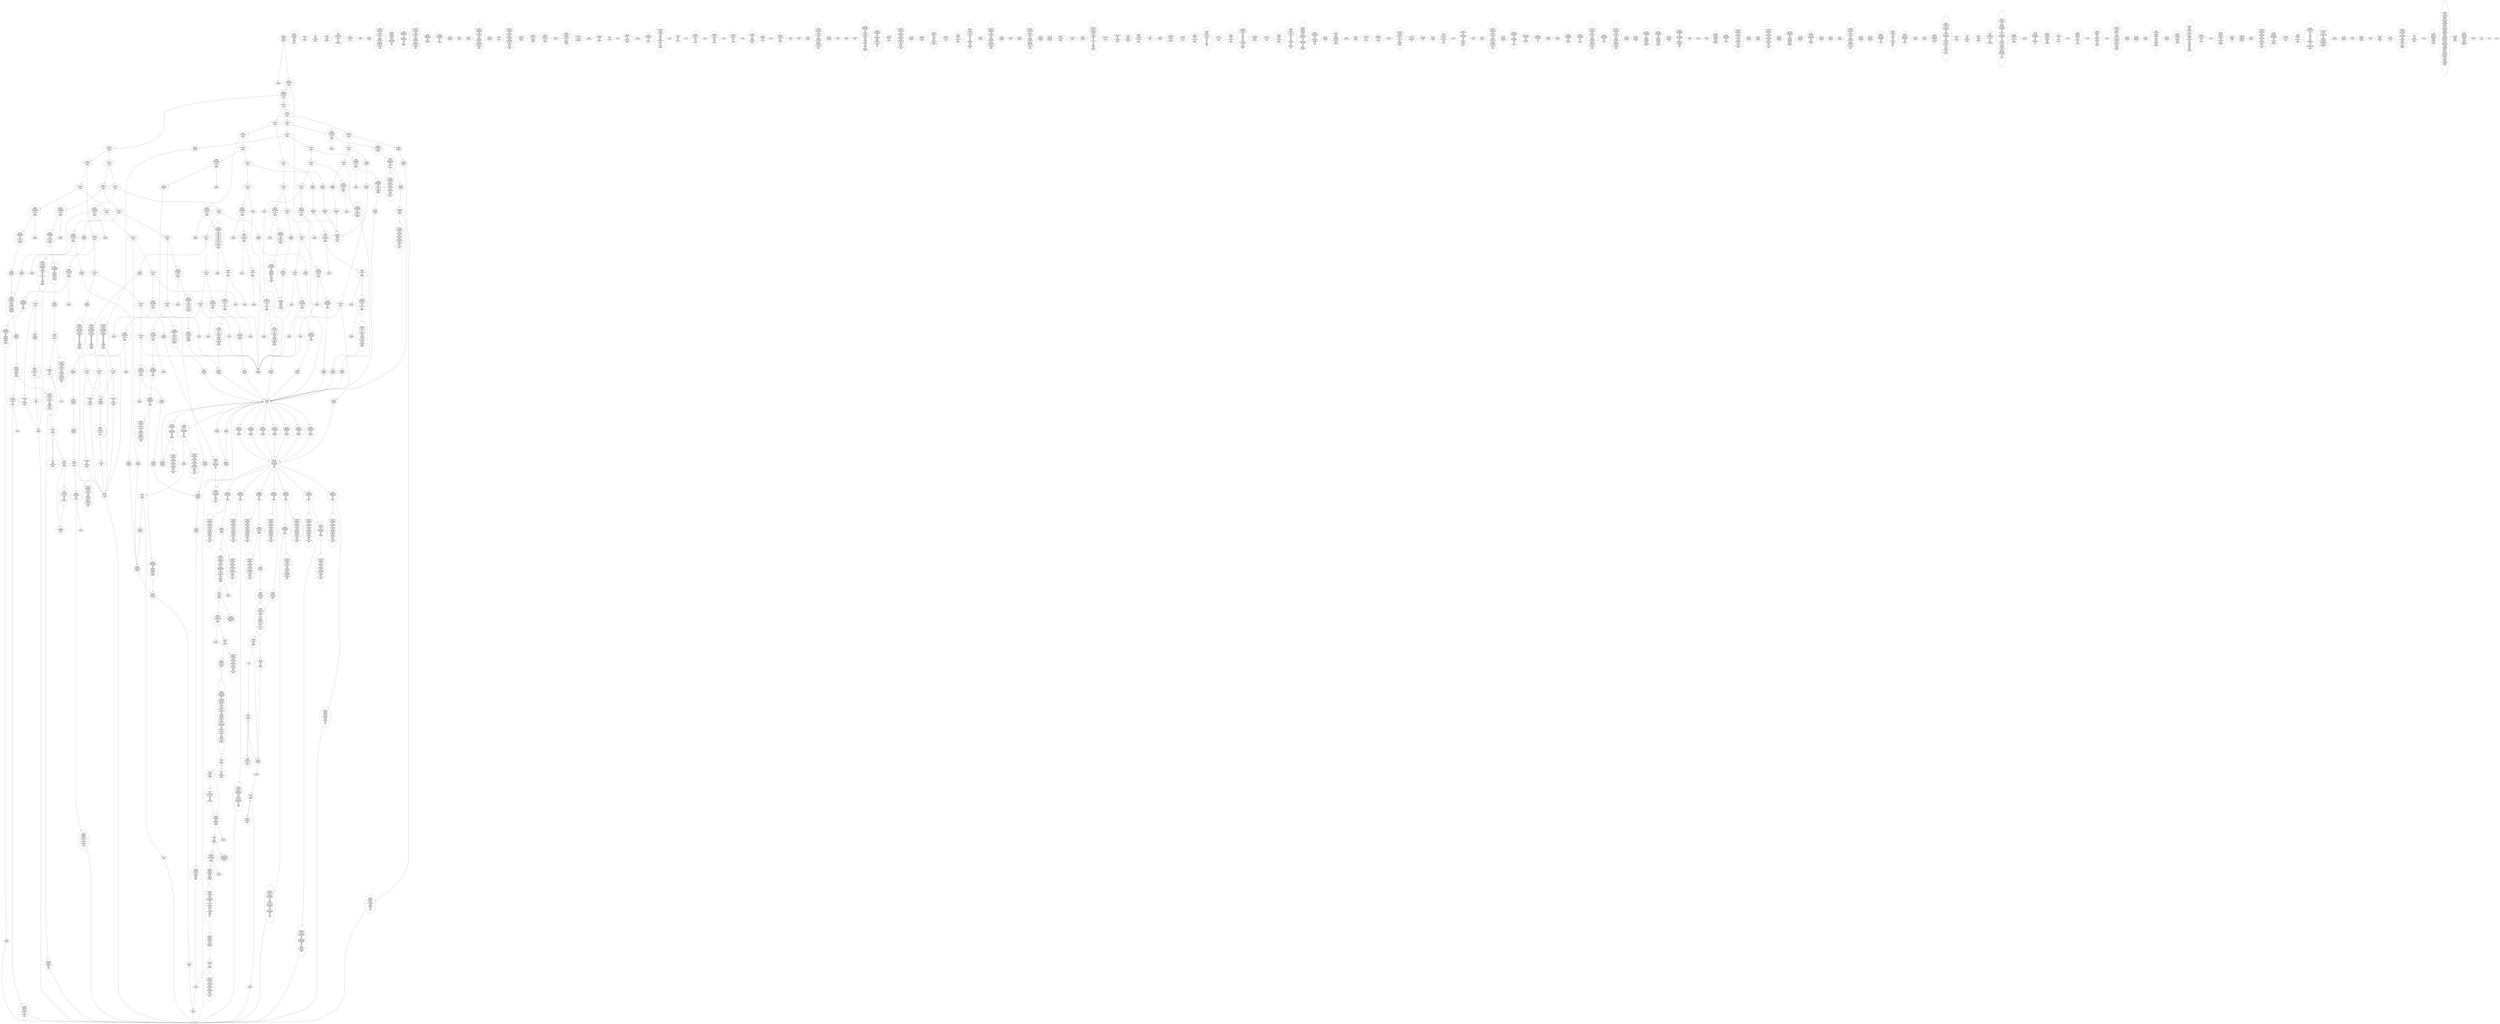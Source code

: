 /* Generated by GvGen v.1.0 (https://www.github.com/stricaud/gvgen) */

digraph G {
compound=true;
   node1 [label="[anywhere]"];
   node2 [label="# 0x0
PUSHX Data
PUSHX Data
MSTORE
CALLVALUE
ISZERO
PUSHX Data
JUMPI
"];
   node3 [label="# 0xc
PUSHX Data
REVERT
"];
   node4 [label="# 0x10
JUMPDEST
PUSHX LogicData
CALLDATASIZE
LT
PUSHX Data
JUMPI
"];
   node5 [label="# 0x1a
PUSHX Data
CALLDATALOAD
PUSHX BitData
SHR
PUSHX LogicData
GT
PUSHX Data
JUMPI
"];
   node6 [label="# 0x2b
PUSHX LogicData
GT
PUSHX Data
JUMPI
"];
   node7 [label="# 0x36
PUSHX LogicData
GT
PUSHX Data
JUMPI
"];
   node8 [label="# 0x41
PUSHX LogicData
EQ
PUSHX Data
JUMPI
"];
   node9 [label="# 0x4c
PUSHX LogicData
EQ
PUSHX Data
JUMPI
"];
   node10 [label="# 0x57
PUSHX LogicData
EQ
PUSHX Data
JUMPI
"];
   node11 [label="# 0x62
PUSHX LogicData
EQ
PUSHX Data
JUMPI
"];
   node12 [label="# 0x6d
PUSHX LogicData
EQ
PUSHX Data
JUMPI
"];
   node13 [label="# 0x78
PUSHX Data
JUMP
"];
   node14 [label="# 0x7c
JUMPDEST
PUSHX LogicData
EQ
PUSHX Data
JUMPI
"];
   node15 [label="# 0x88
PUSHX LogicData
EQ
PUSHX Data
JUMPI
"];
   node16 [label="# 0x93
PUSHX LogicData
EQ
PUSHX Data
JUMPI
"];
   node17 [label="# 0x9e
PUSHX LogicData
EQ
PUSHX Data
JUMPI
"];
   node18 [label="# 0xa9
PUSHX Data
JUMP
"];
   node19 [label="# 0xad
JUMPDEST
PUSHX LogicData
GT
PUSHX Data
JUMPI
"];
   node20 [label="# 0xb9
PUSHX LogicData
EQ
PUSHX Data
JUMPI
"];
   node21 [label="# 0xc4
PUSHX LogicData
EQ
PUSHX Data
JUMPI
"];
   node22 [label="# 0xcf
PUSHX LogicData
EQ
PUSHX Data
JUMPI
"];
   node23 [label="# 0xda
PUSHX LogicData
EQ
PUSHX Data
JUMPI
"];
   node24 [label="# 0xe5
PUSHX LogicData
EQ
PUSHX Data
JUMPI
"];
   node25 [label="# 0xf0
PUSHX Data
JUMP
"];
   node26 [label="# 0xf4
JUMPDEST
PUSHX LogicData
EQ
PUSHX Data
JUMPI
"];
   node27 [label="# 0x100
PUSHX LogicData
EQ
PUSHX Data
JUMPI
"];
   node28 [label="# 0x10b
PUSHX LogicData
EQ
PUSHX Data
JUMPI
"];
   node29 [label="# 0x116
PUSHX LogicData
EQ
PUSHX Data
JUMPI
"];
   node30 [label="# 0x121
PUSHX Data
JUMP
"];
   node31 [label="# 0x125
JUMPDEST
PUSHX LogicData
GT
PUSHX Data
JUMPI
"];
   node32 [label="# 0x131
PUSHX LogicData
GT
PUSHX Data
JUMPI
"];
   node33 [label="# 0x13c
PUSHX LogicData
EQ
PUSHX Data
JUMPI
"];
   node34 [label="# 0x147
PUSHX LogicData
EQ
PUSHX Data
JUMPI
"];
   node35 [label="# 0x152
PUSHX LogicData
EQ
PUSHX Data
JUMPI
"];
   node36 [label="# 0x15d
PUSHX LogicData
EQ
PUSHX Data
JUMPI
"];
   node37 [label="# 0x168
PUSHX LogicData
EQ
PUSHX Data
JUMPI
"];
   node38 [label="# 0x173
PUSHX Data
JUMP
"];
   node39 [label="# 0x177
JUMPDEST
PUSHX LogicData
EQ
PUSHX Data
JUMPI
"];
   node40 [label="# 0x183
PUSHX LogicData
EQ
PUSHX Data
JUMPI
"];
   node41 [label="# 0x18e
PUSHX LogicData
EQ
PUSHX Data
JUMPI
"];
   node42 [label="# 0x199
PUSHX LogicData
EQ
PUSHX Data
JUMPI
"];
   node43 [label="# 0x1a4
PUSHX Data
JUMP
"];
   node44 [label="# 0x1a8
JUMPDEST
PUSHX LogicData
GT
PUSHX Data
JUMPI
"];
   node45 [label="# 0x1b4
PUSHX LogicData
EQ
PUSHX Data
JUMPI
"];
   node46 [label="# 0x1bf
PUSHX LogicData
EQ
PUSHX Data
JUMPI
"];
   node47 [label="# 0x1ca
PUSHX LogicData
EQ
PUSHX Data
JUMPI
"];
   node48 [label="# 0x1d5
PUSHX LogicData
EQ
PUSHX Data
JUMPI
"];
   node49 [label="# 0x1e0
PUSHX Data
JUMP
"];
   node50 [label="# 0x1e4
JUMPDEST
PUSHX LogicData
EQ
PUSHX Data
JUMPI
"];
   node51 [label="# 0x1f0
PUSHX LogicData
EQ
PUSHX Data
JUMPI
"];
   node52 [label="# 0x1fb
PUSHX LogicData
EQ
PUSHX Data
JUMPI
"];
   node53 [label="# 0x206
PUSHX LogicData
EQ
PUSHX Data
JUMPI
"];
   node54 [label="# 0x211
JUMPDEST
PUSHX Data
REVERT
"];
   node55 [label="# 0x216
JUMPDEST
PUSHX Data
PUSHX ArithData
CALLDATASIZE
SUB
PUSHX LogicData
LT
ISZERO
PUSHX Data
JUMPI
"];
   node56 [label="# 0x228
PUSHX Data
REVERT
"];
   node57 [label="# 0x22c
JUMPDEST
CALLDATALOAD
PUSHX ArithData
PUSHX BitData
PUSHX BitData
SHL
SUB
NOT
AND
PUSHX Data
JUMP
"];
   node58 [label="# 0x23d
JUMPDEST
PUSHX MemData
MLOAD
ISZERO
ISZERO
MSTORE
MLOAD
SUB
PUSHX ArithData
ADD
RETURN
"];
   node59 [label="# 0x251
JUMPDEST
PUSHX Data
PUSHX Data
JUMP
"];
   node60 [label="# 0x259
JUMPDEST
PUSHX Data
MLOAD
PUSHX ArithData
MSTORE
MLOAD
ADD
MSTORE
MLOAD
ADD
ADD
PUSHX Data
"];
   node61 [label="# 0x27b
JUMPDEST
LT
ISZERO
PUSHX Data
JUMPI
"];
   node62 [label="# 0x284
ADD
MLOAD
ADD
MSTORE
PUSHX ArithData
ADD
PUSHX Data
JUMP
"];
   node63 [label="# 0x293
JUMPDEST
ADD
PUSHX BitData
AND
ISZERO
PUSHX Data
JUMPI
"];
   node64 [label="# 0x2a7
SUB
MLOAD
PUSHX ArithData
PUSHX ArithData
SUB
PUSHX ArithData
EXP
SUB
NOT
AND
MSTORE
PUSHX ArithData
ADD
"];
   node65 [label="# 0x2c0
JUMPDEST
PUSHX MemData
MLOAD
SUB
RETURN
"];
   node66 [label="# 0x2ce
JUMPDEST
PUSHX Data
PUSHX Data
JUMP
"];
   node67 [label="# 0x2d6
JUMPDEST
PUSHX MemData
MLOAD
PUSHX ArithData
PUSHX BitData
PUSHX BitData
SHL
SUB
AND
MSTORE
MLOAD
SUB
PUSHX ArithData
ADD
RETURN
"];
   node68 [label="# 0x2f2
JUMPDEST
PUSHX Data
PUSHX ArithData
CALLDATASIZE
SUB
PUSHX LogicData
LT
ISZERO
PUSHX Data
JUMPI
"];
   node69 [label="# 0x304
PUSHX Data
REVERT
"];
   node70 [label="# 0x308
JUMPDEST
CALLDATALOAD
PUSHX Data
JUMP
"];
   node71 [label="# 0x30f
JUMPDEST
PUSHX Data
PUSHX ArithData
CALLDATASIZE
SUB
PUSHX LogicData
LT
ISZERO
PUSHX Data
JUMPI
"];
   node72 [label="# 0x321
PUSHX Data
REVERT
"];
   node73 [label="# 0x325
JUMPDEST
PUSHX ArithData
PUSHX BitData
PUSHX BitData
SHL
SUB
CALLDATALOAD
AND
PUSHX ArithData
ADD
CALLDATALOAD
PUSHX Data
JUMP
"];
   node74 [label="# 0x33b
JUMPDEST
STOP
"];
   node75 [label="# 0x33d
JUMPDEST
PUSHX Data
PUSHX ArithData
CALLDATASIZE
SUB
PUSHX LogicData
LT
ISZERO
PUSHX Data
JUMPI
"];
   node76 [label="# 0x34f
PUSHX Data
REVERT
"];
   node77 [label="# 0x353
JUMPDEST
CALLDATALOAD
PUSHX Data
JUMP
"];
   node78 [label="# 0x35a
JUMPDEST
PUSHX Data
PUSHX Data
JUMP
"];
   node79 [label="# 0x362
JUMPDEST
PUSHX MemData
MLOAD
MSTORE
MLOAD
SUB
PUSHX ArithData
ADD
RETURN
"];
   node80 [label="# 0x374
JUMPDEST
PUSHX Data
PUSHX ArithData
CALLDATASIZE
SUB
PUSHX LogicData
LT
ISZERO
PUSHX Data
JUMPI
"];
   node81 [label="# 0x386
PUSHX Data
REVERT
"];
   node82 [label="# 0x38a
JUMPDEST
PUSHX ArithData
PUSHX BitData
PUSHX BitData
SHL
SUB
CALLDATALOAD
AND
PUSHX ArithData
ADD
CALLDATALOAD
AND
PUSHX ArithData
ADD
CALLDATALOAD
PUSHX Data
JUMP
"];
   node83 [label="# 0x3aa
JUMPDEST
PUSHX Data
PUSHX ArithData
CALLDATASIZE
SUB
PUSHX LogicData
LT
ISZERO
PUSHX Data
JUMPI
"];
   node84 [label="# 0x3bc
PUSHX Data
REVERT
"];
   node85 [label="# 0x3c0
JUMPDEST
PUSHX ArithData
PUSHX BitData
PUSHX BitData
SHL
SUB
CALLDATALOAD
AND
PUSHX ArithData
ADD
CALLDATALOAD
PUSHX Data
JUMP
"];
   node86 [label="# 0x3d6
JUMPDEST
PUSHX Data
PUSHX Data
JUMP
"];
   node87 [label="# 0x3de
JUMPDEST
PUSHX Data
PUSHX ArithData
CALLDATASIZE
SUB
PUSHX LogicData
LT
ISZERO
PUSHX Data
JUMPI
"];
   node88 [label="# 0x3f0
PUSHX Data
REVERT
"];
   node89 [label="# 0x3f4
JUMPDEST
PUSHX ArithData
PUSHX BitData
PUSHX BitData
SHL
SUB
CALLDATALOAD
AND
PUSHX ArithData
ADD
CALLDATALOAD
AND
PUSHX ArithData
ADD
CALLDATALOAD
PUSHX Data
JUMP
"];
   node90 [label="# 0x414
JUMPDEST
PUSHX Data
PUSHX ArithData
CALLDATASIZE
SUB
PUSHX LogicData
LT
ISZERO
PUSHX Data
JUMPI
"];
   node91 [label="# 0x426
PUSHX Data
REVERT
"];
   node92 [label="# 0x42a
JUMPDEST
CALLDATALOAD
PUSHX Data
JUMP
"];
   node93 [label="# 0x431
JUMPDEST
PUSHX Data
PUSHX ArithData
CALLDATASIZE
SUB
PUSHX LogicData
LT
ISZERO
PUSHX Data
JUMPI
"];
   node94 [label="# 0x443
PUSHX Data
REVERT
"];
   node95 [label="# 0x447
JUMPDEST
CALLDATALOAD
PUSHX Data
JUMP
"];
   node96 [label="# 0x44e
JUMPDEST
PUSHX Data
PUSHX Data
JUMP
"];
   node97 [label="# 0x456
JUMPDEST
PUSHX Data
PUSHX Data
JUMP
"];
   node98 [label="# 0x45e
JUMPDEST
PUSHX Data
PUSHX ArithData
CALLDATASIZE
SUB
PUSHX LogicData
LT
ISZERO
PUSHX Data
JUMPI
"];
   node99 [label="# 0x470
PUSHX Data
REVERT
"];
   node100 [label="# 0x474
JUMPDEST
CALLDATALOAD
PUSHX ArithData
ADD
CALLDATALOAD
PUSHX Data
JUMP
"];
   node101 [label="# 0x481
JUMPDEST
PUSHX Data
PUSHX ArithData
CALLDATASIZE
SUB
PUSHX LogicData
LT
ISZERO
PUSHX Data
JUMPI
"];
   node102 [label="# 0x493
PUSHX Data
REVERT
"];
   node103 [label="# 0x497
JUMPDEST
CALLDATALOAD
PUSHX ArithData
PUSHX BitData
PUSHX BitData
SHL
SUB
AND
PUSHX Data
JUMP
"];
   node104 [label="# 0x4a7
JUMPDEST
PUSHX Data
PUSHX Data
JUMP
"];
   node105 [label="# 0x4af
JUMPDEST
PUSHX Data
PUSHX Data
JUMP
"];
   node106 [label="# 0x4b7
JUMPDEST
PUSHX Data
PUSHX Data
JUMP
"];
   node107 [label="# 0x4bf
JUMPDEST
PUSHX Data
PUSHX Data
JUMP
"];
   node108 [label="# 0x4c7
JUMPDEST
PUSHX Data
PUSHX ArithData
CALLDATASIZE
SUB
PUSHX LogicData
LT
ISZERO
PUSHX Data
JUMPI
"];
   node109 [label="# 0x4d9
PUSHX Data
REVERT
"];
   node110 [label="# 0x4dd
JUMPDEST
CALLDATALOAD
PUSHX ArithData
ADD
CALLDATALOAD
PUSHX Data
JUMP
"];
   node111 [label="# 0x4ea
JUMPDEST
PUSHX Data
PUSHX Data
JUMP
"];
   node112 [label="# 0x4f2
JUMPDEST
PUSHX Data
PUSHX ArithData
CALLDATASIZE
SUB
PUSHX LogicData
LT
ISZERO
PUSHX Data
JUMPI
"];
   node113 [label="# 0x504
PUSHX Data
REVERT
"];
   node114 [label="# 0x508
JUMPDEST
PUSHX ArithData
PUSHX BitData
PUSHX BitData
SHL
SUB
CALLDATALOAD
AND
PUSHX ArithData
ADD
CALLDATALOAD
ISZERO
ISZERO
PUSHX Data
JUMP
"];
   node115 [label="# 0x520
JUMPDEST
PUSHX Data
PUSHX ArithData
CALLDATASIZE
SUB
PUSHX LogicData
LT
ISZERO
PUSHX Data
JUMPI
"];
   node116 [label="# 0x532
PUSHX Data
REVERT
"];
   node117 [label="# 0x536
JUMPDEST
PUSHX ArithData
PUSHX BitData
PUSHX BitData
SHL
SUB
CALLDATALOAD
AND
PUSHX ArithData
ADD
CALLDATALOAD
PUSHX Data
JUMP
"];
   node118 [label="# 0x54c
JUMPDEST
PUSHX Data
PUSHX ArithData
CALLDATASIZE
SUB
PUSHX LogicData
LT
ISZERO
PUSHX Data
JUMPI
"];
   node119 [label="# 0x55e
PUSHX Data
REVERT
"];
   node120 [label="# 0x562
JUMPDEST
ADD
PUSHX ArithData
ADD
CALLDATALOAD
PUSHX LogicData
GT
ISZERO
PUSHX Data
JUMPI
"];
   node121 [label="# 0x579
PUSHX Data
REVERT
"];
   node122 [label="# 0x57d
JUMPDEST
ADD
PUSHX ArithData
ADD
GT
ISZERO
PUSHX Data
JUMPI
"];
   node123 [label="# 0x58b
PUSHX Data
REVERT
"];
   node124 [label="# 0x58f
JUMPDEST
CALLDATALOAD
PUSHX ArithData
ADD
PUSHX ArithData
MUL
ADD
GT
PUSHX LogicData
GT
OR
ISZERO
PUSHX Data
JUMPI
"];
   node125 [label="# 0x5ad
PUSHX Data
REVERT
"];
   node126 [label="# 0x5b1
JUMPDEST
PUSHX ArithData
ADD
PUSHX ArithData
DIV
MUL
PUSHX ArithData
ADD
PUSHX MemData
MLOAD
ADD
PUSHX Data
MSTORE
MSTORE
PUSHX ArithData
ADD
CALLDATACOPY
PUSHX Data
ADD
MSTORE
CALLDATALOAD
ISZERO
ISZERO
PUSHX Data
JUMP
"];
   node127 [label="# 0x5f4
JUMPDEST
PUSHX Data
PUSHX ArithData
CALLDATASIZE
SUB
PUSHX LogicData
LT
ISZERO
PUSHX Data
JUMPI
"];
   node128 [label="# 0x606
PUSHX Data
REVERT
"];
   node129 [label="# 0x60a
JUMPDEST
PUSHX ArithData
PUSHX BitData
PUSHX BitData
SHL
SUB
CALLDATALOAD
AND
PUSHX ArithData
ADD
CALLDATALOAD
AND
PUSHX ArithData
ADD
CALLDATALOAD
ADD
PUSHX ArithData
ADD
PUSHX ArithData
ADD
CALLDATALOAD
PUSHX LogicData
GT
ISZERO
PUSHX Data
JUMPI
"];
   node130 [label="# 0x641
PUSHX Data
REVERT
"];
   node131 [label="# 0x645
JUMPDEST
ADD
PUSHX ArithData
ADD
GT
ISZERO
PUSHX Data
JUMPI
"];
   node132 [label="# 0x653
PUSHX Data
REVERT
"];
   node133 [label="# 0x657
JUMPDEST
CALLDATALOAD
PUSHX ArithData
ADD
PUSHX ArithData
MUL
ADD
GT
PUSHX LogicData
GT
OR
ISZERO
PUSHX Data
JUMPI
"];
   node134 [label="# 0x675
PUSHX Data
REVERT
"];
   node135 [label="# 0x679
JUMPDEST
PUSHX ArithData
ADD
PUSHX ArithData
DIV
MUL
PUSHX ArithData
ADD
PUSHX MemData
MLOAD
ADD
PUSHX Data
MSTORE
MSTORE
PUSHX ArithData
ADD
CALLDATACOPY
PUSHX Data
ADD
MSTORE
PUSHX Data
JUMP
"];
   node136 [label="# 0x6ba
JUMPDEST
PUSHX Data
PUSHX ArithData
CALLDATASIZE
SUB
PUSHX LogicData
LT
ISZERO
PUSHX Data
JUMPI
"];
   node137 [label="# 0x6cc
PUSHX Data
REVERT
"];
   node138 [label="# 0x6d0
JUMPDEST
CALLDATALOAD
PUSHX Data
JUMP
"];
   node139 [label="# 0x6d7
JUMPDEST
PUSHX Data
PUSHX Data
JUMP
"];
   node140 [label="# 0x6df
JUMPDEST
PUSHX Data
PUSHX ArithData
CALLDATASIZE
SUB
PUSHX LogicData
LT
ISZERO
PUSHX Data
JUMPI
"];
   node141 [label="# 0x6f1
PUSHX Data
REVERT
"];
   node142 [label="# 0x6f5
JUMPDEST
ADD
PUSHX ArithData
ADD
CALLDATALOAD
PUSHX LogicData
GT
ISZERO
PUSHX Data
JUMPI
"];
   node143 [label="# 0x70c
PUSHX Data
REVERT
"];
   node144 [label="# 0x710
JUMPDEST
ADD
PUSHX ArithData
ADD
GT
ISZERO
PUSHX Data
JUMPI
"];
   node145 [label="# 0x71e
PUSHX Data
REVERT
"];
   node146 [label="# 0x722
JUMPDEST
CALLDATALOAD
PUSHX ArithData
ADD
PUSHX ArithData
MUL
ADD
GT
PUSHX LogicData
GT
OR
ISZERO
PUSHX Data
JUMPI
"];
   node147 [label="# 0x740
PUSHX Data
REVERT
"];
   node148 [label="# 0x744
JUMPDEST
PUSHX ArithData
ADD
PUSHX ArithData
DIV
MUL
PUSHX ArithData
ADD
PUSHX MemData
MLOAD
ADD
PUSHX Data
MSTORE
MSTORE
PUSHX ArithData
ADD
CALLDATACOPY
PUSHX Data
ADD
MSTORE
PUSHX Data
JUMP
"];
   node149 [label="# 0x785
JUMPDEST
PUSHX Data
PUSHX Data
JUMP
"];
   node150 [label="# 0x78d
JUMPDEST
PUSHX Data
PUSHX ArithData
CALLDATASIZE
SUB
PUSHX LogicData
LT
ISZERO
PUSHX Data
JUMPI
"];
   node151 [label="# 0x79f
PUSHX Data
REVERT
"];
   node152 [label="# 0x7a3
JUMPDEST
PUSHX ArithData
PUSHX BitData
PUSHX BitData
SHL
SUB
CALLDATALOAD
AND
PUSHX ArithData
ADD
CALLDATALOAD
AND
PUSHX Data
JUMP
"];
   node153 [label="# 0x7bb
JUMPDEST
PUSHX Data
PUSHX Data
JUMP
"];
   node154 [label="# 0x7c3
JUMPDEST
PUSHX Data
PUSHX ArithData
CALLDATASIZE
SUB
PUSHX LogicData
LT
ISZERO
PUSHX Data
JUMPI
"];
   node155 [label="# 0x7d5
PUSHX Data
REVERT
"];
   node156 [label="# 0x7d9
JUMPDEST
CALLDATALOAD
PUSHX ArithData
PUSHX BitData
PUSHX BitData
SHL
SUB
AND
PUSHX Data
JUMP
"];
   node157 [label="# 0x7e9
JUMPDEST
PUSHX Data
PUSHX ArithData
CALLDATASIZE
SUB
PUSHX LogicData
LT
ISZERO
PUSHX Data
JUMPI
"];
   node158 [label="# 0x7fb
PUSHX Data
REVERT
"];
   node159 [label="# 0x7ff
JUMPDEST
CALLDATALOAD
PUSHX ArithData
PUSHX BitData
PUSHX BitData
SHL
SUB
AND
PUSHX Data
JUMP
"];
   node160 [label="# 0x80f
JUMPDEST
PUSHX ArithData
PUSHX BitData
PUSHX BitData
SHL
SUB
NOT
AND
PUSHX Data
MSTORE
PUSHX Data
PUSHX Data
MSTORE
PUSHX Data
SHA3
SLOAD
PUSHX BitData
AND
"];
   node161 [label="# 0x82d
JUMPDEST
JUMP
"];
   node162 [label="# 0x832
JUMPDEST
PUSHX StorData
SLOAD
PUSHX MemData
MLOAD
PUSHX ArithData
PUSHX ArithData
PUSHX Data
PUSHX BitData
NOT
PUSHX ArithData
PUSHX BitData
AND
ISZERO
MUL
ADD
AND
DIV
ADD
DIV
MUL
ADD
ADD
MSTORE
MSTORE
PUSHX Data
ADD
ISZERO
PUSHX Data
JUMPI
"];
   node163 [label="# 0x878
PUSHX LogicData
LT
PUSHX Data
JUMPI
"];
   node164 [label="# 0x880
PUSHX ArithData
SLOAD
DIV
MUL
MSTORE
PUSHX ArithData
ADD
PUSHX Data
JUMP
"];
   node165 [label="# 0x893
JUMPDEST
ADD
PUSHX Data
MSTORE
PUSHX Data
PUSHX Data
SHA3
"];
   node166 [label="# 0x8a1
JUMPDEST
SLOAD
MSTORE
PUSHX ArithData
ADD
PUSHX ArithData
ADD
GT
PUSHX Data
JUMPI
"];
   node167 [label="# 0x8b5
SUB
PUSHX BitData
AND
ADD
"];
   node168 [label="# 0x8be
JUMPDEST
JUMP
"];
   node169 [label="# 0x8c8
JUMPDEST
PUSHX StorData
SLOAD
PUSHX Data
DIV
PUSHX ArithData
PUSHX BitData
PUSHX BitData
SHL
SUB
AND
JUMP
"];
   node170 [label="# 0x8dc
JUMPDEST
PUSHX Data
PUSHX Data
PUSHX Data
JUMP
"];
   node171 [label="# 0x8e7
JUMPDEST
PUSHX Data
JUMPI
"];
   node172 [label="# 0x8ec
PUSHX MemData
MLOAD
PUSHX BitData
PUSHX BitData
SHL
MSTORE
PUSHX ArithData
ADD
PUSHX ArithData
ADD
SUB
MSTORE
PUSHX Data
MSTORE
PUSHX ArithData
ADD
PUSHX Data
PUSHX Data
CODECOPY
PUSHX ArithData
ADD
PUSHX MemData
MLOAD
SUB
REVERT
"];
   node173 [label="# 0x922
JUMPDEST
PUSHX Data
MSTORE
PUSHX Data
PUSHX Data
MSTORE
PUSHX Data
SHA3
SLOAD
PUSHX ArithData
PUSHX BitData
PUSHX BitData
SHL
SUB
AND
JUMP
"];
   node174 [label="# 0x93e
JUMPDEST
PUSHX Data
PUSHX Data
PUSHX Data
JUMP
"];
   node175 [label="# 0x949
JUMPDEST
PUSHX ArithData
PUSHX BitData
PUSHX BitData
SHL
SUB
AND
PUSHX ArithData
PUSHX BitData
PUSHX BitData
SHL
SUB
AND
EQ
ISZERO
PUSHX Data
JUMPI
"];
   node176 [label="# 0x966
PUSHX MemData
MLOAD
PUSHX BitData
PUSHX BitData
SHL
MSTORE
PUSHX ArithData
ADD
PUSHX ArithData
ADD
SUB
MSTORE
PUSHX Data
MSTORE
PUSHX ArithData
ADD
PUSHX Data
PUSHX Data
CODECOPY
PUSHX ArithData
ADD
PUSHX MemData
MLOAD
SUB
REVERT
"];
   node177 [label="# 0x99c
JUMPDEST
PUSHX ArithData
PUSHX BitData
PUSHX BitData
SHL
SUB
AND
PUSHX Data
PUSHX Data
JUMP
"];
   node178 [label="# 0x9ae
JUMPDEST
PUSHX ArithData
PUSHX BitData
PUSHX BitData
SHL
SUB
AND
EQ
PUSHX Data
JUMPI
"];
   node179 [label="# 0x9be
PUSHX Data
PUSHX Data
PUSHX Data
JUMP
"];
   node180 [label="# 0x9ca
JUMPDEST
PUSHX Data
JUMP
"];
   node181 [label="# 0x9cf
JUMPDEST
PUSHX Data
JUMPI
"];
   node182 [label="# 0x9d4
PUSHX MemData
MLOAD
PUSHX BitData
PUSHX BitData
SHL
MSTORE
PUSHX ArithData
ADD
PUSHX ArithData
ADD
SUB
MSTORE
PUSHX Data
MSTORE
PUSHX ArithData
ADD
PUSHX Data
PUSHX Data
CODECOPY
PUSHX ArithData
ADD
PUSHX MemData
MLOAD
SUB
REVERT
"];
   node183 [label="# 0xa0a
JUMPDEST
PUSHX Data
PUSHX Data
JUMP
"];
   node184 [label="# 0xa14
JUMPDEST
JUMP
"];
   node185 [label="# 0xa19
JUMPDEST
PUSHX Data
PUSHX Data
PUSHX Data
JUMP
"];
   node186 [label="# 0xa23
JUMPDEST
LT
PUSHX Data
JUMPI
"];
   node187 [label="# 0xa2a
PUSHX MemData
MLOAD
PUSHX BitData
PUSHX BitData
SHL
MSTORE
PUSHX Data
PUSHX ArithData
ADD
MSTORE
PUSHX Data
PUSHX ArithData
ADD
MSTORE
PUSHX BitData
PUSHX BitData
SHL
PUSHX ArithData
ADD
MSTORE
MLOAD
SUB
PUSHX ArithData
ADD
REVERT
"];
   node188 [label="# 0xa69
JUMPDEST
PUSHX StorData
SLOAD
PUSHX Data
JUMPI
"];
   node189 [label="# 0xa72
PUSHX MemData
MLOAD
PUSHX ArithData
ADD
MSTORE
PUSHX Data
MSTORE
PUSHX Data
JUMP
"];
   node190 [label="# 0xa87
JUMPDEST
PUSHX Data
PUSHX StorData
SLOAD
PUSHX LogicData
GT
ISZERO
PUSHX Data
JUMPI
"];
   node191 [label="# 0xa9e
PUSHX Data
REVERT
"];
   node192 [label="# 0xaa2
JUMPDEST
PUSHX MemData
MLOAD
MSTORE
PUSHX ArithData
MUL
PUSHX ArithData
ADD
ADD
PUSHX Data
MSTORE
ISZERO
PUSHX Data
JUMPI
"];
   node193 [label="# 0xabd
PUSHX ArithData
ADD
PUSHX ArithData
MUL
CALLDATASIZE
CALLDATACOPY
ADD
"];
   node194 [label="# 0xacc
JUMPDEST
PUSHX Data
"];
   node195 [label="# 0xad2
JUMPDEST
PUSHX StorData
SLOAD
LT
ISZERO
PUSHX Data
JUMPI
"];
   node196 [label="# 0xadd
MLOAD
LT
PUSHX Data
JUMPI
"];
   node197 [label="# 0xae8
INVALID
"];
   node198 [label="# 0xae9
JUMPDEST
PUSHX ArithData
MUL
ADD
ADD
MSTORE
PUSHX ArithData
ADD
PUSHX Data
JUMP
"];
   node199 [label="# 0xafc
JUMPDEST
PUSHX Data
"];
   node200 [label="# 0xb00
JUMPDEST
PUSHX ArithData
PUSHX StorData
SLOAD
SUB
LT
ISZERO
PUSHX Data
JUMPI
"];
   node201 [label="# 0xb0e
PUSHX StorData
SLOAD
PUSHX Data
MLOAD
PUSHX ArithData
ADD
MSTORE
ADD
MSTORE
MLOAD
SUB
ADD
MSTORE
PUSHX ArithData
ADD
MSTORE
MLOAD
ADD
SHA3
PUSHX Data
SUB
PUSHX Data
JUMPI
"];
   node202 [label="# 0xb45
INVALID
"];
   node203 [label="# 0xb46
JUMPDEST
MOD
ADD
MLOAD
LT
PUSHX Data
JUMPI
"];
   node204 [label="# 0xb56
INVALID
"];
   node205 [label="# 0xb57
JUMPDEST
PUSHX ArithData
MUL
PUSHX ArithData
ADD
ADD
MLOAD
MLOAD
LT
PUSHX Data
JUMPI
"];
   node206 [label="# 0xb6a
INVALID
"];
   node207 [label="# 0xb6b
JUMPDEST
PUSHX ArithData
MUL
PUSHX ArithData
ADD
ADD
MLOAD
MLOAD
LT
PUSHX Data
JUMPI
"];
   node208 [label="# 0xb7e
INVALID
"];
   node209 [label="# 0xb7f
JUMPDEST
PUSHX ArithData
MUL
PUSHX ArithData
ADD
ADD
MLOAD
LT
PUSHX Data
JUMPI
"];
   node210 [label="# 0xb91
INVALID
"];
   node211 [label="# 0xb92
JUMPDEST
PUSHX ArithData
MUL
ADD
ADD
MSTORE
MSTORE
PUSHX ArithData
ADD
PUSHX Data
JUMP
"];
   node212 [label="# 0xbaa
JUMPDEST
PUSHX Data
MLOAD
LT
PUSHX Data
JUMPI
"];
   node213 [label="# 0xbb9
INVALID
"];
   node214 [label="# 0xbba
JUMPDEST
PUSHX ArithData
MUL
PUSHX ArithData
ADD
ADD
MLOAD
PUSHX Data
JUMP
"];
   node215 [label="# 0xbc7
JUMPDEST
JUMP
"];
   node216 [label="# 0xbcf
JUMPDEST
PUSHX Data
PUSHX Data
PUSHX Data
PUSHX Data
JUMP
"];
   node217 [label="# 0xbdb
JUMPDEST
JUMP
"];
   node218 [label="# 0xbe0
JUMPDEST
PUSHX Data
PUSHX Data
PUSHX Data
JUMP
"];
   node219 [label="# 0xbeb
JUMPDEST
PUSHX Data
JUMP
"];
   node220 [label="# 0xbf1
JUMPDEST
PUSHX Data
JUMPI
"];
   node221 [label="# 0xbf6
PUSHX MemData
MLOAD
PUSHX BitData
PUSHX BitData
SHL
MSTORE
PUSHX ArithData
ADD
PUSHX ArithData
ADD
SUB
MSTORE
PUSHX Data
MSTORE
PUSHX ArithData
ADD
PUSHX Data
PUSHX Data
CODECOPY
PUSHX ArithData
ADD
PUSHX MemData
MLOAD
SUB
REVERT
"];
   node222 [label="# 0xc2c
JUMPDEST
PUSHX Data
PUSHX Data
JUMP
"];
   node223 [label="# 0xc37
JUMPDEST
PUSHX ArithData
PUSHX BitData
PUSHX BitData
SHL
SUB
AND
PUSHX Data
MSTORE
PUSHX Data
PUSHX Data
MSTORE
PUSHX Data
SHA3
PUSHX Data
PUSHX Data
JUMP
"];
   node224 [label="# 0xc59
JUMPDEST
"];
   node225 [label="# 0xc5c
JUMPDEST
JUMP
"];
   node226 [label="# 0xc62
JUMPDEST
PUSHX StorData
SLOAD
PUSHX MemData
MLOAD
PUSHX ArithData
PUSHX Data
PUSHX BitData
AND
ISZERO
PUSHX ArithData
MUL
PUSHX BitData
NOT
ADD
AND
DIV
PUSHX ArithData
ADD
DIV
MUL
ADD
ADD
MSTORE
MSTORE
ADD
ISZERO
PUSHX Data
JUMPI
"];
   node227 [label="# 0xca2
PUSHX LogicData
LT
PUSHX Data
JUMPI
"];
   node228 [label="# 0xcaa
PUSHX ArithData
SLOAD
DIV
MUL
MSTORE
PUSHX ArithData
ADD
PUSHX Data
JUMP
"];
   node229 [label="# 0xcbd
JUMPDEST
ADD
PUSHX Data
MSTORE
PUSHX Data
PUSHX Data
SHA3
"];
   node230 [label="# 0xccb
JUMPDEST
SLOAD
MSTORE
PUSHX ArithData
ADD
PUSHX ArithData
ADD
GT
PUSHX Data
JUMPI
"];
   node231 [label="# 0xcdf
SUB
PUSHX BitData
AND
ADD
"];
   node232 [label="# 0xce8
JUMPDEST
JUMP
"];
   node233 [label="# 0xcf0
JUMPDEST
PUSHX Data
PUSHX MemData
MLOAD
PUSHX ArithData
ADD
PUSHX Data
MSTORE
PUSHX Data
MSTORE
PUSHX Data
JUMP
"];
   node234 [label="# 0xd0b
JUMPDEST
PUSHX Data
PUSHX Data
PUSHX Data
PUSHX Data
JUMP
"];
   node235 [label="# 0xd19
JUMPDEST
JUMP
"];
   node236 [label="# 0xd21
JUMPDEST
PUSHX Data
PUSHX Data
PUSHX MemData
MLOAD
PUSHX ArithData
ADD
PUSHX Data
MSTORE
PUSHX Data
MSTORE
PUSHX ArithData
ADD
PUSHX Data
PUSHX Data
CODECOPY
PUSHX Data
PUSHX Data
JUMP
"];
   node237 [label="# 0xd49
JUMPDEST
PUSHX Data
PUSHX Data
JUMP
"];
   node238 [label="# 0xd51
JUMPDEST
PUSHX ArithData
PUSHX BitData
PUSHX BitData
SHL
SUB
AND
PUSHX Data
PUSHX Data
JUMP
"];
   node239 [label="# 0xd62
JUMPDEST
PUSHX ArithData
PUSHX BitData
PUSHX BitData
SHL
SUB
AND
EQ
PUSHX Data
JUMPI
"];
   node240 [label="# 0xd71
PUSHX MemData
MLOAD
PUSHX BitData
PUSHX BitData
SHL
MSTORE
PUSHX Data
PUSHX ArithData
ADD
MSTORE
PUSHX ArithData
ADD
MSTORE
PUSHX MemData
MLOAD
PUSHX Data
PUSHX Data
CODECOPY
MLOAD
MSTORE
PUSHX ArithData
ADD
MSTORE
MLOAD
SUB
PUSHX ArithData
ADD
REVERT
"];
   node241 [label="# 0xdab
JUMPDEST
PUSHX StorData
SLOAD
ISZERO
PUSHX Data
JUMPI
"];
   node242 [label="# 0xdb4
PUSHX MemData
MLOAD
PUSHX BitData
PUSHX BitData
SHL
MSTORE
PUSHX Data
PUSHX ArithData
ADD
MSTORE
PUSHX Data
PUSHX ArithData
ADD
MSTORE
PUSHX BitData
PUSHX BitData
SHL
PUSHX ArithData
ADD
MSTORE
MLOAD
SUB
PUSHX ArithData
ADD
REVERT
"];
   node243 [label="# 0xdf9
JUMPDEST
PUSHX StorData
SLOAD
PUSHX MemData
MLOAD
PUSHX BitData
PUSHX BitData
SHL
MSTORE
ADDRESS
PUSHX ArithData
ADD
MSTORE
MLOAD
PUSHX ArithData
PUSHX BitData
PUSHX BitData
SHL
SUB
PUSHX BitData
AND
PUSHX Data
PUSHX ArithData
ADD
PUSHX Data
SUB
ADD
EXTCODESIZE
ISZERO
ISZERO
PUSHX Data
JUMPI
"];
   node244 [label="# 0xe5e
PUSHX Data
REVERT
"];
   node245 [label="# 0xe62
JUMPDEST
GAS
STATICCALL
ISZERO
ISZERO
PUSHX Data
JUMPI
"];
   node246 [label="# 0xe6d
RETURNDATASIZE
PUSHX Data
RETURNDATACOPY
RETURNDATASIZE
PUSHX Data
REVERT
"];
   node247 [label="# 0xe76
JUMPDEST
PUSHX MemData
MLOAD
RETURNDATASIZE
PUSHX LogicData
LT
ISZERO
PUSHX Data
JUMPI
"];
   node248 [label="# 0xe88
PUSHX Data
REVERT
"];
   node249 [label="# 0xe8c
JUMPDEST
MLOAD
LT
ISZERO
PUSHX Data
JUMPI
"];
   node250 [label="# 0xe95
PUSHX MemData
MLOAD
PUSHX BitData
PUSHX BitData
SHL
MSTORE
PUSHX Data
PUSHX ArithData
ADD
MSTORE
PUSHX Data
PUSHX ArithData
ADD
MSTORE
PUSHX Data
PUSHX ArithData
ADD
MSTORE
MLOAD
SUB
PUSHX ArithData
ADD
REVERT
"];
   node251 [label="# 0xee1
JUMPDEST
PUSHX Data
PUSHX StorData
SLOAD
PUSHX StorData
SLOAD
PUSHX Data
JUMP
"];
   node252 [label="# 0xeef
JUMPDEST
JUMP
"];
   node253 [label="# 0xef2
JUMPDEST
PUSHX StorData
SLOAD
PUSHX MemData
MLOAD
PUSHX ArithData
PUSHX ArithData
PUSHX Data
PUSHX BitData
NOT
PUSHX ArithData
PUSHX BitData
AND
ISZERO
MUL
ADD
AND
DIV
ADD
DIV
MUL
ADD
ADD
MSTORE
MSTORE
PUSHX Data
ADD
ISZERO
PUSHX Data
JUMPI
"];
   node254 [label="# 0xf38
PUSHX LogicData
LT
PUSHX Data
JUMPI
"];
   node255 [label="# 0xf40
PUSHX ArithData
SLOAD
DIV
MUL
MSTORE
PUSHX ArithData
ADD
PUSHX Data
JUMP
"];
   node256 [label="# 0xf53
JUMPDEST
PUSHX Data
PUSHX Data
JUMP
"];
   node257 [label="# 0xf5b
JUMPDEST
PUSHX ArithData
PUSHX BitData
PUSHX BitData
SHL
SUB
AND
PUSHX Data
PUSHX Data
JUMP
"];
   node258 [label="# 0xf6c
JUMPDEST
PUSHX ArithData
PUSHX BitData
PUSHX BitData
SHL
SUB
AND
EQ
PUSHX Data
JUMPI
"];
   node259 [label="# 0xf7b
PUSHX MemData
MLOAD
PUSHX BitData
PUSHX BitData
SHL
MSTORE
PUSHX Data
PUSHX ArithData
ADD
MSTORE
PUSHX ArithData
ADD
MSTORE
PUSHX MemData
MLOAD
PUSHX Data
PUSHX Data
CODECOPY
MLOAD
MSTORE
PUSHX ArithData
ADD
MSTORE
MLOAD
SUB
PUSHX ArithData
ADD
REVERT
"];
   node260 [label="# 0xfb5
JUMPDEST
PUSHX Data
SSTORE
PUSHX Data
SSTORE
PUSHX Data
MLOAD
MSTORE
PUSHX ArithData
ADD
MSTORE
MLOAD
PUSHX Data
SUB
ADD
LOGX
JUMP
"];
   node261 [label="# 0xffe
JUMPDEST
PUSHX Data
PUSHX ArithData
PUSHX BitData
PUSHX BitData
SHL
SUB
AND
PUSHX Data
JUMPI
"];
   node262 [label="# 0x100f
PUSHX MemData
MLOAD
PUSHX BitData
PUSHX BitData
SHL
MSTORE
PUSHX ArithData
ADD
PUSHX ArithData
ADD
SUB
MSTORE
PUSHX Data
MSTORE
PUSHX ArithData
ADD
PUSHX Data
PUSHX Data
CODECOPY
PUSHX ArithData
ADD
PUSHX MemData
MLOAD
SUB
REVERT
"];
   node263 [label="# 0x1045
JUMPDEST
PUSHX ArithData
PUSHX BitData
PUSHX BitData
SHL
SUB
AND
PUSHX Data
MSTORE
PUSHX Data
PUSHX Data
MSTORE
PUSHX Data
SHA3
PUSHX Data
PUSHX Data
JUMP
"];
   node264 [label="# 0x1066
JUMPDEST
PUSHX Data
PUSHX Data
JUMP
"];
   node265 [label="# 0x106e
JUMPDEST
PUSHX ArithData
PUSHX BitData
PUSHX BitData
SHL
SUB
AND
PUSHX Data
PUSHX Data
JUMP
"];
   node266 [label="# 0x107f
JUMPDEST
PUSHX ArithData
PUSHX BitData
PUSHX BitData
SHL
SUB
AND
EQ
PUSHX Data
JUMPI
"];
   node267 [label="# 0x108e
PUSHX MemData
MLOAD
PUSHX BitData
PUSHX BitData
SHL
MSTORE
PUSHX Data
PUSHX ArithData
ADD
MSTORE
PUSHX ArithData
ADD
MSTORE
PUSHX MemData
MLOAD
PUSHX Data
PUSHX Data
CODECOPY
MLOAD
MSTORE
PUSHX ArithData
ADD
MSTORE
MLOAD
SUB
PUSHX ArithData
ADD
REVERT
"];
   node268 [label="# 0x10c8
JUMPDEST
PUSHX StorData
SLOAD
PUSHX MemData
MLOAD
PUSHX ArithData
PUSHX BitData
PUSHX BitData
SHL
SUB
AND
PUSHX Data
LOGX
PUSHX StorData
SLOAD
PUSHX ArithData
PUSHX BitData
PUSHX BitData
SHL
SUB
NOT
AND
SSTORE
JUMP
"];
   node269 [label="# 0x1112
JUMPDEST
PUSHX StorData
SLOAD
JUMP
"];
   node270 [label="# 0x1118
JUMPDEST
PUSHX StorData
SLOAD
JUMP
"];
   node271 [label="# 0x111e
JUMPDEST
PUSHX StorData
SLOAD
PUSHX ArithData
PUSHX BitData
PUSHX BitData
SHL
SUB
AND
JUMP
"];
   node272 [label="# 0x112d
JUMPDEST
CALLER
PUSHX ArithData
PUSHX BitData
PUSHX BitData
SHL
SUB
PUSHX BitData
AND
EQ
PUSHX Data
JUMPI
"];
   node273 [label="# 0x115e
PUSHX MemData
MLOAD
PUSHX BitData
PUSHX BitData
SHL
MSTORE
PUSHX Data
PUSHX ArithData
ADD
MSTORE
PUSHX Data
PUSHX ArithData
ADD
MSTORE
PUSHX Data
PUSHX ArithData
ADD
MSTORE
MLOAD
SUB
PUSHX ArithData
ADD
REVERT
"];
   node274 [label="# 0x11aa
JUMPDEST
PUSHX Data
PUSHX Data
JUMP
"];
   node275 [label="# 0x11b4
JUMPDEST
JUMP
"];
   node276 [label="# 0x11b8
JUMPDEST
PUSHX StorData
SLOAD
PUSHX MemData
MLOAD
PUSHX ArithData
PUSHX ArithData
PUSHX Data
PUSHX BitData
NOT
PUSHX ArithData
PUSHX BitData
AND
ISZERO
MUL
ADD
AND
DIV
ADD
DIV
MUL
ADD
ADD
MSTORE
MSTORE
PUSHX Data
ADD
ISZERO
PUSHX Data
JUMPI
"];
   node277 [label="# 0x11fe
PUSHX LogicData
LT
PUSHX Data
JUMPI
"];
   node278 [label="# 0x1206
PUSHX ArithData
SLOAD
DIV
MUL
MSTORE
PUSHX ArithData
ADD
PUSHX Data
JUMP
"];
   node279 [label="# 0x1219
JUMPDEST
PUSHX Data
PUSHX Data
JUMP
"];
   node280 [label="# 0x1221
JUMPDEST
PUSHX ArithData
PUSHX BitData
PUSHX BitData
SHL
SUB
AND
PUSHX ArithData
PUSHX BitData
PUSHX BitData
SHL
SUB
AND
EQ
ISZERO
PUSHX Data
JUMPI
"];
   node281 [label="# 0x123b
PUSHX MemData
MLOAD
PUSHX BitData
PUSHX BitData
SHL
MSTORE
PUSHX Data
PUSHX ArithData
ADD
MSTORE
PUSHX Data
PUSHX ArithData
ADD
MSTORE
PUSHX Data
PUSHX ArithData
ADD
MSTORE
MLOAD
SUB
PUSHX ArithData
ADD
REVERT
"];
   node282 [label="# 0x1287
JUMPDEST
PUSHX Data
PUSHX Data
PUSHX Data
PUSHX Data
JUMP
"];
   node283 [label="# 0x1294
JUMPDEST
PUSHX ArithData
PUSHX BitData
PUSHX BitData
SHL
SUB
AND
MSTORE
PUSHX ArithData
ADD
MSTORE
PUSHX ArithData
ADD
PUSHX Data
SHA3
AND
MSTORE
MSTORE
SHA3
SLOAD
PUSHX BitData
NOT
AND
ISZERO
ISZERO
OR
SSTORE
PUSHX Data
PUSHX Data
JUMP
"];
   node284 [label="# 0x12d8
JUMPDEST
PUSHX ArithData
PUSHX BitData
PUSHX BitData
SHL
SUB
AND
PUSHX Data
PUSHX MemData
MLOAD
ISZERO
ISZERO
MSTORE
PUSHX ArithData
ADD
PUSHX MemData
MLOAD
SUB
LOGX
JUMP
"];
   node285 [label="# 0x131e
JUMPDEST
PUSHX Data
PUSHX Data
JUMP
"];
   node286 [label="# 0x1326
JUMPDEST
PUSHX StorData
SLOAD
PUSHX Data
DIV
PUSHX ArithData
PUSHX BitData
PUSHX BitData
SHL
SUB
AND
AND
EQ
PUSHX Data
JUMPI
"];
   node287 [label="# 0x1341
PUSHX MemData
MLOAD
PUSHX BitData
PUSHX BitData
SHL
MSTORE
PUSHX Data
PUSHX ArithData
ADD
MSTORE
PUSHX Data
PUSHX ArithData
ADD
MSTORE
PUSHX BitData
PUSHX BitData
SHL
PUSHX ArithData
ADD
MSTORE
MLOAD
SUB
PUSHX ArithData
ADD
REVERT
"];
   node288 [label="# 0x137e
JUMPDEST
PUSHX Data
"];
   node289 [label="# 0x1381
JUMPDEST
LT
ISZERO
PUSHX Data
JUMPI
"];
   node290 [label="# 0x138a
PUSHX Data
PUSHX Data
PUSHX Data
JUMP
"];
   node291 [label="# 0x1393
JUMPDEST
PUSHX StorData
SLOAD
LT
PUSHX Data
JUMPI
"];
   node292 [label="# 0x139f
PUSHX MemData
MLOAD
PUSHX BitData
PUSHX BitData
SHL
MSTORE
PUSHX Data
PUSHX ArithData
ADD
MSTORE
PUSHX Data
PUSHX ArithData
ADD
MSTORE
PUSHX BitData
PUSHX BitData
SHL
PUSHX ArithData
ADD
MSTORE
MLOAD
SUB
PUSHX ArithData
ADD
REVERT
"];
   node293 [label="# 0x13d8
JUMPDEST
PUSHX Data
PUSHX Data
JUMP
"];
   node294 [label="# 0x13e2
JUMPDEST
PUSHX ArithData
ADD
PUSHX Data
JUMP
"];
   node295 [label="# 0x13eb
JUMPDEST
PUSHX Data
PUSHX Data
JUMP
"];
   node296 [label="# 0x13f3
JUMPDEST
PUSHX ArithData
PUSHX BitData
PUSHX BitData
SHL
SUB
AND
PUSHX Data
PUSHX Data
JUMP
"];
   node297 [label="# 0x1404
JUMPDEST
PUSHX ArithData
PUSHX BitData
PUSHX BitData
SHL
SUB
AND
EQ
PUSHX Data
JUMPI
"];
   node298 [label="# 0x1413
PUSHX MemData
MLOAD
PUSHX BitData
PUSHX BitData
SHL
MSTORE
PUSHX Data
PUSHX ArithData
ADD
MSTORE
PUSHX ArithData
ADD
MSTORE
PUSHX MemData
MLOAD
PUSHX Data
PUSHX Data
CODECOPY
MLOAD
MSTORE
PUSHX ArithData
ADD
MSTORE
MLOAD
SUB
PUSHX ArithData
ADD
REVERT
"];
   node299 [label="# 0x144d
JUMPDEST
PUSHX StorData
SLOAD
PUSHX BitData
AND
ISZERO
PUSHX Data
JUMPI
"];
   node300 [label="# 0x1459
PUSHX MemData
MLOAD
PUSHX BitData
PUSHX BitData
SHL
MSTORE
PUSHX Data
PUSHX ArithData
ADD
MSTORE
PUSHX Data
PUSHX ArithData
ADD
MSTORE
PUSHX BitData
PUSHX BitData
SHL
PUSHX ArithData
ADD
MSTORE
MLOAD
SUB
PUSHX ArithData
ADD
REVERT
"];
   node301 [label="# 0x149e
JUMPDEST
PUSHX Data
PUSHX Data
JUMP
"];
   node302 [label="# 0x14a7
JUMPDEST
PUSHX StorData
SLOAD
PUSHX BitData
NOT
AND
ISZERO
ISZERO
OR
SSTORE
PUSHX MemData
MLOAD
MLOAD
PUSHX ArithData
ADD
"];
   node303 [label="# 0x14c8
JUMPDEST
PUSHX LogicData
LT
PUSHX Data
JUMPI
"];
   node304 [label="# 0x14d1
MLOAD
MSTORE
PUSHX BitData
NOT
ADD
PUSHX ArithData
ADD
ADD
PUSHX Data
JUMP
"];
   node305 [label="# 0x14e7
JUMPDEST
MLOAD
MLOAD
PUSHX ArithData
SUB
PUSHX ArithData
EXP
PUSHX BitData
NOT
ADD
NOT
AND
AND
OR
MSTORE
PUSHX MemData
MLOAD
ADD
SUB
SHA3
PUSHX Data
PUSHX Data
LOGX
JUMP
"];
   node306 [label="# 0x153e
JUMPDEST
PUSHX Data
PUSHX Data
PUSHX Data
JUMP
"];
   node307 [label="# 0x1549
JUMPDEST
PUSHX Data
JUMP
"];
   node308 [label="# 0x154f
JUMPDEST
PUSHX Data
JUMPI
"];
   node309 [label="# 0x1554
PUSHX MemData
MLOAD
PUSHX BitData
PUSHX BitData
SHL
MSTORE
PUSHX ArithData
ADD
PUSHX ArithData
ADD
SUB
MSTORE
PUSHX Data
MSTORE
PUSHX ArithData
ADD
PUSHX Data
PUSHX Data
CODECOPY
PUSHX ArithData
ADD
PUSHX MemData
MLOAD
SUB
REVERT
"];
   node310 [label="# 0x158a
JUMPDEST
PUSHX Data
PUSHX Data
JUMP
"];
   node311 [label="# 0x1596
JUMPDEST
JUMP
"];
   node312 [label="# 0x159c
JUMPDEST
PUSHX Data
PUSHX Data
PUSHX Data
JUMP
"];
   node313 [label="# 0x15a7
JUMPDEST
PUSHX Data
JUMPI
"];
   node314 [label="# 0x15ac
PUSHX MemData
MLOAD
PUSHX BitData
PUSHX BitData
SHL
MSTORE
PUSHX ArithData
ADD
PUSHX ArithData
ADD
SUB
MSTORE
PUSHX Data
MSTORE
PUSHX ArithData
ADD
PUSHX Data
PUSHX Data
CODECOPY
PUSHX ArithData
ADD
PUSHX MemData
MLOAD
SUB
REVERT
"];
   node315 [label="# 0x15e2
JUMPDEST
PUSHX Data
PUSHX Data
PUSHX Data
JUMP
"];
   node316 [label="# 0x15ed
JUMPDEST
PUSHX Data
PUSHX Data
PUSHX Data
JUMP
"];
   node317 [label="# 0x15f9
JUMPDEST
MLOAD
PUSHX LogicData
EQ
PUSHX Data
JUMPI
"];
   node318 [label="# 0x1606
PUSHX StorData
SLOAD
ISZERO
"];
   node319 [label="# 0x160b
JUMPDEST
ISZERO
PUSHX Data
JUMPI
"];
   node320 [label="# 0x1611
PUSHX StorData
SLOAD
PUSHX MemData
MLOAD
PUSHX ArithData
PUSHX Data
PUSHX BitData
AND
ISZERO
PUSHX ArithData
MUL
PUSHX BitData
NOT
ADD
AND
DIV
PUSHX ArithData
ADD
DIV
MUL
ADD
ADD
MSTORE
MSTORE
ADD
ISZERO
PUSHX Data
JUMPI
"];
   node321 [label="# 0x1650
PUSHX LogicData
LT
PUSHX Data
JUMPI
"];
   node322 [label="# 0x1658
PUSHX ArithData
SLOAD
DIV
MUL
MSTORE
PUSHX ArithData
ADD
PUSHX Data
JUMP
"];
   node323 [label="# 0x166b
JUMPDEST
ADD
PUSHX Data
MSTORE
PUSHX Data
PUSHX Data
SHA3
"];
   node324 [label="# 0x1679
JUMPDEST
SLOAD
MSTORE
PUSHX ArithData
ADD
PUSHX ArithData
ADD
GT
PUSHX Data
JUMPI
"];
   node325 [label="# 0x168d
SUB
PUSHX BitData
AND
ADD
"];
   node326 [label="# 0x1696
JUMPDEST
PUSHX Data
JUMP
"];
   node327 [label="# 0x16a4
JUMPDEST
PUSHX MemData
MLOAD
PUSHX ArithData
ADD
MLOAD
PUSHX ArithData
ADD
"];
   node328 [label="# 0x16b9
JUMPDEST
PUSHX LogicData
LT
PUSHX Data
JUMPI
"];
   node329 [label="# 0x16c2
MLOAD
MSTORE
PUSHX BitData
NOT
ADD
PUSHX ArithData
ADD
ADD
PUSHX Data
JUMP
"];
   node330 [label="# 0x16d8
JUMPDEST
MLOAD
MLOAD
PUSHX ArithData
SUB
PUSHX ArithData
EXP
PUSHX BitData
NOT
ADD
NOT
AND
AND
OR
MSTORE
MLOAD
ADD
ADD
"];
   node331 [label="# 0x1701
JUMPDEST
PUSHX LogicData
LT
PUSHX Data
JUMPI
"];
   node332 [label="# 0x170a
MLOAD
MSTORE
PUSHX BitData
NOT
ADD
PUSHX ArithData
ADD
ADD
PUSHX Data
JUMP
"];
   node333 [label="# 0x1720
JUMPDEST
PUSHX ArithData
PUSHX ArithData
SUB
PUSHX ArithData
EXP
SUB
NOT
MLOAD
AND
MLOAD
AND
OR
MSTORE
ADD
PUSHX MemData
MLOAD
PUSHX ArithData
SUB
SUB
MSTORE
PUSHX Data
MSTORE
JUMP
"];
   node334 [label="# 0x175e
JUMPDEST
PUSHX StorData
SLOAD
JUMP
"];
   node335 [label="# 0x1764
JUMPDEST
PUSHX Data
PUSHX Data
JUMP
"];
   node336 [label="# 0x176c
JUMPDEST
PUSHX ArithData
PUSHX BitData
PUSHX BitData
SHL
SUB
AND
PUSHX Data
PUSHX Data
JUMP
"];
   node337 [label="# 0x177d
JUMPDEST
PUSHX ArithData
PUSHX BitData
PUSHX BitData
SHL
SUB
AND
EQ
PUSHX Data
JUMPI
"];
   node338 [label="# 0x178c
PUSHX MemData
MLOAD
PUSHX BitData
PUSHX BitData
SHL
MSTORE
PUSHX Data
PUSHX ArithData
ADD
MSTORE
PUSHX ArithData
ADD
MSTORE
PUSHX MemData
MLOAD
PUSHX Data
PUSHX Data
CODECOPY
MLOAD
MSTORE
PUSHX ArithData
ADD
MSTORE
MLOAD
SUB
PUSHX ArithData
ADD
REVERT
"];
   node339 [label="# 0x17c6
JUMPDEST
MLOAD
PUSHX Data
PUSHX Data
PUSHX ArithData
ADD
PUSHX Data
JUMP
"];
   node340 [label="# 0x17d9
JUMPDEST
PUSHX MemData
MLOAD
MLOAD
PUSHX ArithData
ADD
"];
   node341 [label="# 0x17eb
JUMPDEST
PUSHX LogicData
LT
PUSHX Data
JUMPI
"];
   node342 [label="# 0x17f4
MLOAD
MSTORE
PUSHX BitData
NOT
ADD
PUSHX ArithData
ADD
ADD
PUSHX Data
JUMP
"];
   node343 [label="# 0x180a
JUMPDEST
MLOAD
MLOAD
PUSHX ArithData
SUB
PUSHX ArithData
EXP
PUSHX BitData
NOT
ADD
NOT
AND
AND
OR
MSTORE
PUSHX MemData
MLOAD
ADD
SUB
SHA3
PUSHX Data
PUSHX Data
LOGX
JUMP
"];
   node344 [label="# 0x1860
JUMPDEST
PUSHX StorData
SLOAD
JUMP
"];
   node345 [label="# 0x1866
JUMPDEST
PUSHX ArithData
PUSHX BitData
PUSHX BitData
SHL
SUB
AND
PUSHX Data
MSTORE
PUSHX Data
PUSHX Data
MSTORE
PUSHX Data
SHA3
AND
MSTORE
MSTORE
SHA3
SLOAD
PUSHX BitData
AND
JUMP
"];
   node346 [label="# 0x1894
JUMPDEST
PUSHX StorData
SLOAD
PUSHX BitData
AND
JUMP
"];
   node347 [label="# 0x189d
JUMPDEST
PUSHX Data
PUSHX Data
JUMP
"];
   node348 [label="# 0x18a5
JUMPDEST
PUSHX ArithData
PUSHX BitData
PUSHX BitData
SHL
SUB
AND
PUSHX Data
PUSHX Data
JUMP
"];
   node349 [label="# 0x18b6
JUMPDEST
PUSHX ArithData
PUSHX BitData
PUSHX BitData
SHL
SUB
AND
EQ
PUSHX Data
JUMPI
"];
   node350 [label="# 0x18c5
PUSHX MemData
MLOAD
PUSHX BitData
PUSHX BitData
SHL
MSTORE
PUSHX Data
PUSHX ArithData
ADD
MSTORE
PUSHX ArithData
ADD
MSTORE
PUSHX MemData
MLOAD
PUSHX Data
PUSHX Data
CODECOPY
MLOAD
MSTORE
PUSHX ArithData
ADD
MSTORE
MLOAD
SUB
PUSHX ArithData
ADD
REVERT
"];
   node351 [label="# 0x18ff
JUMPDEST
PUSHX ArithData
PUSHX BitData
PUSHX BitData
SHL
SUB
AND
PUSHX Data
JUMPI
"];
   node352 [label="# 0x190e
PUSHX MemData
MLOAD
PUSHX BitData
PUSHX BitData
SHL
MSTORE
PUSHX ArithData
ADD
PUSHX ArithData
ADD
SUB
MSTORE
PUSHX Data
MSTORE
PUSHX ArithData
ADD
PUSHX Data
PUSHX Data
CODECOPY
PUSHX ArithData
ADD
PUSHX MemData
MLOAD
SUB
REVERT
"];
   node353 [label="# 0x1944
JUMPDEST
PUSHX StorData
SLOAD
PUSHX MemData
MLOAD
PUSHX ArithData
PUSHX BitData
PUSHX BitData
SHL
SUB
AND
AND
PUSHX Data
LOGX
PUSHX StorData
SLOAD
PUSHX ArithData
PUSHX BitData
PUSHX BitData
SHL
SUB
NOT
AND
PUSHX ArithData
PUSHX BitData
PUSHX BitData
SHL
SUB
AND
OR
SSTORE
JUMP
"];
   node354 [label="# 0x199f
JUMPDEST
PUSHX Data
PUSHX Data
JUMP
"];
   node355 [label="# 0x19a7
JUMPDEST
PUSHX ArithData
PUSHX BitData
PUSHX BitData
SHL
SUB
AND
PUSHX Data
PUSHX Data
JUMP
"];
   node356 [label="# 0x19b8
JUMPDEST
PUSHX ArithData
PUSHX BitData
PUSHX BitData
SHL
SUB
AND
EQ
PUSHX Data
JUMPI
"];
   node357 [label="# 0x19c7
PUSHX MemData
MLOAD
PUSHX BitData
PUSHX BitData
SHL
MSTORE
PUSHX Data
PUSHX ArithData
ADD
MSTORE
PUSHX ArithData
ADD
MSTORE
PUSHX MemData
MLOAD
PUSHX Data
PUSHX Data
CODECOPY
MLOAD
MSTORE
PUSHX ArithData
ADD
MSTORE
MLOAD
SUB
PUSHX ArithData
ADD
REVERT
"];
   node358 [label="# 0x1a01
JUMPDEST
PUSHX StorData
SLOAD
PUSHX Data
DIV
PUSHX ArithData
PUSHX BitData
PUSHX BitData
SHL
SUB
AND
ISZERO
PUSHX Data
JUMPI
"];
   node359 [label="# 0x1a18
PUSHX MemData
MLOAD
PUSHX BitData
PUSHX BitData
SHL
MSTORE
PUSHX Data
PUSHX ArithData
ADD
MSTORE
PUSHX Data
PUSHX ArithData
ADD
MSTORE
PUSHX BitData
PUSHX BitData
SHL
PUSHX ArithData
ADD
MSTORE
MLOAD
SUB
PUSHX ArithData
ADD
REVERT
"];
   node360 [label="# 0x1a59
JUMPDEST
PUSHX StorData
SLOAD
PUSHX ArithData
PUSHX BitData
PUSHX BitData
SHL
SUB
NOT
AND
PUSHX ArithData
PUSHX ArithData
PUSHX BitData
PUSHX BitData
SHL
SUB
AND
MUL
OR
SSTORE
PUSHX MemData
MLOAD
PUSHX Data
PUSHX Data
LOGX
JUMP
"];
   node361 [label="# 0x1aab
JUMPDEST
PUSHX Data
PUSHX Data
PUSHX Data
PUSHX Data
JUMP
"];
   node362 [label="# 0x1ab8
JUMPDEST
CALLER
JUMP
"];
   node363 [label="# 0x1abc
JUMPDEST
PUSHX Data
MSTORE
PUSHX Data
PUSHX Data
MSTORE
PUSHX Data
SHA3
SLOAD
PUSHX ArithData
PUSHX BitData
PUSHX BitData
SHL
SUB
NOT
AND
PUSHX ArithData
PUSHX BitData
PUSHX BitData
SHL
SUB
AND
OR
SSTORE
PUSHX Data
PUSHX Data
JUMP
"];
   node364 [label="# 0x1af1
JUMPDEST
PUSHX ArithData
PUSHX BitData
PUSHX BitData
SHL
SUB
AND
PUSHX Data
PUSHX MemData
MLOAD
PUSHX MemData
MLOAD
SUB
LOGX
JUMP
"];
   node365 [label="# 0x1b2a
JUMPDEST
PUSHX Data
PUSHX Data
JUMPI
"];
   node366 [label="# 0x1b32
PUSHX Data
MLOAD
ADD
MSTORE
PUSHX Data
MSTORE
PUSHX BitData
PUSHX BitData
SHL
PUSHX ArithData
ADD
MSTORE
PUSHX Data
JUMP
"];
   node367 [label="# 0x1b4f
JUMPDEST
PUSHX Data
"];
   node368 [label="# 0x1b53
JUMPDEST
ISZERO
PUSHX Data
JUMPI
"];
   node369 [label="# 0x1b5a
PUSHX ArithData
ADD
PUSHX Data
DIV
PUSHX Data
JUMP
"];
   node370 [label="# 0x1b67
JUMPDEST
PUSHX Data
PUSHX LogicData
GT
ISZERO
PUSHX Data
JUMPI
"];
   node371 [label="# 0x1b7c
PUSHX Data
REVERT
"];
   node372 [label="# 0x1b80
JUMPDEST
PUSHX MemData
MLOAD
MSTORE
PUSHX ArithData
ADD
PUSHX BitData
NOT
AND
PUSHX ArithData
ADD
ADD
PUSHX Data
MSTORE
ISZERO
PUSHX Data
JUMPI
"];
   node373 [label="# 0x1b9f
PUSHX ArithData
ADD
CALLDATASIZE
CALLDATACOPY
ADD
"];
   node374 [label="# 0x1bab
JUMPDEST
PUSHX BitData
NOT
ADD
"];
   node375 [label="# 0x1bb7
JUMPDEST
ISZERO
PUSHX Data
JUMPI
"];
   node376 [label="# 0x1bbe
PUSHX Data
MOD
PUSHX ArithData
ADD
PUSHX BitData
SHL
PUSHX ArithData
SUB
MLOAD
LT
PUSHX Data
JUMPI
"];
   node377 [label="# 0x1bd9
INVALID
"];
   node378 [label="# 0x1bda
JUMPDEST
PUSHX ArithData
ADD
ADD
PUSHX ArithData
PUSHX BitData
PUSHX BitData
SHL
SUB
NOT
AND
PUSHX BitData
BYTE
MSTORE8
PUSHX Data
DIV
PUSHX Data
JUMP
"];
   node379 [label="# 0x1bfc
JUMPDEST
JUMP
"];
   node380 [label="# 0x1c05
JUMPDEST
PUSHX Data
PUSHX Data
PUSHX Data
JUMP
"];
   node381 [label="# 0x1c10
JUMPDEST
PUSHX Data
PUSHX Data
PUSHX Data
JUMP
"];
   node382 [label="# 0x1c1b
JUMPDEST
PUSHX Data
JUMPI
"];
   node383 [label="# 0x1c20
PUSHX MemData
MLOAD
PUSHX BitData
PUSHX BitData
SHL
MSTORE
PUSHX ArithData
ADD
PUSHX ArithData
ADD
SUB
MSTORE
PUSHX Data
MSTORE
PUSHX ArithData
ADD
PUSHX Data
PUSHX Data
CODECOPY
PUSHX ArithData
ADD
PUSHX MemData
MLOAD
SUB
REVERT
"];
   node384 [label="# 0x1c56
JUMPDEST
PUSHX Data
PUSHX Data
PUSHX Data
JUMP
"];
   node385 [label="# 0x1c61
JUMPDEST
PUSHX ArithData
PUSHX BitData
PUSHX BitData
SHL
SUB
AND
PUSHX ArithData
PUSHX BitData
PUSHX BitData
SHL
SUB
AND
EQ
PUSHX Data
JUMPI
"];
   node386 [label="# 0x1c7e
PUSHX ArithData
PUSHX BitData
PUSHX BitData
SHL
SUB
AND
PUSHX Data
PUSHX Data
JUMP
"];
   node387 [label="# 0x1c91
JUMPDEST
PUSHX ArithData
PUSHX BitData
PUSHX BitData
SHL
SUB
AND
EQ
"];
   node388 [label="# 0x1c9c
JUMPDEST
PUSHX Data
JUMPI
"];
   node389 [label="# 0x1ca2
PUSHX Data
PUSHX Data
JUMP
"];
   node390 [label="# 0x1cac
JUMPDEST
PUSHX ArithData
PUSHX BitData
PUSHX BitData
SHL
SUB
AND
PUSHX Data
PUSHX Data
JUMP
"];
   node391 [label="# 0x1cbf
JUMPDEST
PUSHX ArithData
PUSHX BitData
PUSHX BitData
SHL
SUB
AND
EQ
PUSHX Data
JUMPI
"];
   node392 [label="# 0x1cce
PUSHX MemData
MLOAD
PUSHX BitData
PUSHX BitData
SHL
MSTORE
PUSHX ArithData
ADD
PUSHX ArithData
ADD
SUB
MSTORE
PUSHX Data
MSTORE
PUSHX ArithData
ADD
PUSHX Data
PUSHX Data
CODECOPY
PUSHX ArithData
ADD
PUSHX MemData
MLOAD
SUB
REVERT
"];
   node393 [label="# 0x1d04
JUMPDEST
PUSHX ArithData
PUSHX BitData
PUSHX BitData
SHL
SUB
AND
PUSHX Data
JUMPI
"];
   node394 [label="# 0x1d13
PUSHX MemData
MLOAD
PUSHX BitData
PUSHX BitData
SHL
MSTORE
PUSHX ArithData
ADD
PUSHX ArithData
ADD
SUB
MSTORE
PUSHX Data
MSTORE
PUSHX ArithData
ADD
PUSHX Data
PUSHX Data
CODECOPY
PUSHX ArithData
ADD
PUSHX MemData
MLOAD
SUB
REVERT
"];
   node395 [label="# 0x1d49
JUMPDEST
PUSHX Data
PUSHX Data
JUMP
"];
   node396 [label="# 0x1d54
JUMPDEST
PUSHX Data
PUSHX Data
PUSHX Data
JUMP
"];
   node397 [label="# 0x1d5f
JUMPDEST
PUSHX ArithData
PUSHX BitData
PUSHX BitData
SHL
SUB
AND
PUSHX Data
MSTORE
PUSHX Data
PUSHX Data
MSTORE
PUSHX Data
SHA3
PUSHX Data
PUSHX Data
JUMP
"];
   node398 [label="# 0x1d81
JUMPDEST
PUSHX ArithData
PUSHX BitData
PUSHX BitData
SHL
SUB
AND
PUSHX Data
MSTORE
PUSHX Data
PUSHX Data
MSTORE
PUSHX Data
SHA3
PUSHX Data
PUSHX Data
JUMP
"];
   node399 [label="# 0x1da4
JUMPDEST
PUSHX Data
PUSHX Data
PUSHX Data
JUMP
"];
   node400 [label="# 0x1db1
JUMPDEST
PUSHX ArithData
PUSHX BitData
PUSHX BitData
SHL
SUB
AND
PUSHX ArithData
PUSHX BitData
PUSHX BitData
SHL
SUB
AND
PUSHX Data
PUSHX MemData
MLOAD
PUSHX MemData
MLOAD
SUB
LOGX
JUMP
"];
   node401 [label="# 0x1df8
JUMPDEST
PUSHX Data
PUSHX Data
PUSHX Data
JUMP
"];
   node402 [label="# 0x1e04
JUMPDEST
PUSHX Data
PUSHX Data
PUSHX Data
JUMP
"];
   node403 [label="# 0x1e13
JUMPDEST
JUMP
"];
   node404 [label="# 0x1e20
JUMPDEST
PUSHX Data
PUSHX Data
PUSHX Data
JUMP
"];
   node405 [label="# 0x1e2d
JUMPDEST
"];
   node406 [label="# 0x1e30
JUMPDEST
JUMP
"];
   node407 [label="# 0x1e37
JUMPDEST
PUSHX Data
PUSHX BitData
PUSHX ArithData
PUSHX BitData
PUSHX BitData
SHL
SUB
AND
PUSHX BitData
PUSHX BitData
PUSHX Data
PUSHX MemData
MLOAD
PUSHX ArithData
ADD
MSTORE
PUSHX ArithData
ADD
MSTORE
PUSHX ArithData
ADD
PUSHX MemData
MLOAD
PUSHX ArithData
SUB
SUB
MSTORE
PUSHX Data
MSTORE
PUSHX MemData
MLOAD
PUSHX BitData
AND
PUSHX BitData
SHL
MSTORE
PUSHX ArithData
ADD
PUSHX ArithData
PUSHX BitData
PUSHX BitData
SHL
SUB
AND
MSTORE
PUSHX ArithData
ADD
MSTORE
PUSHX ArithData
ADD
PUSHX ArithData
ADD
SUB
MSTORE
MLOAD
MSTORE
PUSHX ArithData
ADD
MLOAD
PUSHX ArithData
ADD
PUSHX Data
"];
   node408 [label="# 0x1efc
JUMPDEST
LT
ISZERO
PUSHX Data
JUMPI
"];
   node409 [label="# 0x1f05
ADD
MLOAD
ADD
MSTORE
PUSHX ArithData
ADD
PUSHX Data
JUMP
"];
   node410 [label="# 0x1f14
JUMPDEST
ADD
PUSHX BitData
AND
ISZERO
PUSHX Data
JUMPI
"];
   node411 [label="# 0x1f28
SUB
MLOAD
PUSHX ArithData
PUSHX ArithData
SUB
PUSHX ArithData
EXP
SUB
NOT
AND
MSTORE
PUSHX ArithData
ADD
"];
   node412 [label="# 0x1f41
JUMPDEST
PUSHX Data
PUSHX MemData
MLOAD
SUB
PUSHX Data
EXTCODESIZE
ISZERO
ISZERO
PUSHX Data
JUMPI
"];
   node413 [label="# 0x1f5e
PUSHX Data
REVERT
"];
   node414 [label="# 0x1f62
JUMPDEST
GAS
CALL
ISZERO
ISZERO
PUSHX Data
JUMPI
"];
   node415 [label="# 0x1f6d
RETURNDATASIZE
PUSHX Data
RETURNDATACOPY
RETURNDATASIZE
PUSHX Data
REVERT
"];
   node416 [label="# 0x1f76
JUMPDEST
PUSHX MemData
MLOAD
RETURNDATASIZE
PUSHX LogicData
LT
ISZERO
PUSHX Data
JUMPI
"];
   node417 [label="# 0x1f88
PUSHX Data
REVERT
"];
   node418 [label="# 0x1f8c
JUMPDEST
PUSHX Data
MSTORE
PUSHX Data
PUSHX Data
MSTORE
PUSHX Data
SHA3
SLOAD
PUSHX Data
ADDRESS
PUSHX Data
JUMP
"];
   node419 [label="# 0x1fac
JUMPDEST
PUSHX Data
MSTORE
PUSHX Data
PUSHX Data
MSTORE
PUSHX Data
SHA3
SLOAD
PUSHX Data
PUSHX Data
PUSHX Data
JUMP
"];
   node420 [label="# 0x1fc9
JUMPDEST
PUSHX Data
MSTORE
PUSHX Data
PUSHX Data
MSTORE
PUSHX Data
SHA3
SSTORE
PUSHX Data
PUSHX Data
JUMP
"];
   node421 [label="# 0x1fe2
JUMPDEST
PUSHX StorData
SLOAD
ISZERO
PUSHX Data
JUMPI
"];
   node422 [label="# 0x1feb
PUSHX MemData
MLOAD
PUSHX BitData
PUSHX BitData
SHL
MSTORE
PUSHX Data
PUSHX ArithData
ADD
MSTORE
PUSHX Data
PUSHX ArithData
ADD
MSTORE
PUSHX BitData
PUSHX BitData
SHL
PUSHX ArithData
ADD
MSTORE
MLOAD
SUB
PUSHX ArithData
ADD
REVERT
"];
   node423 [label="# 0x2030
JUMPDEST
PUSHX Data
SSTORE
PUSHX Data
MLOAD
MSTORE
PUSHX ArithData
ADD
MSTORE
MLOAD
PUSHX Data
SUB
ADD
LOGX
JUMP
"];
   node424 [label="# 0x2074
JUMPDEST
PUSHX ArithData
PUSHX BitData
PUSHX BitData
SHL
SUB
AND
PUSHX Data
JUMPI
"];
   node425 [label="# 0x2083
PUSHX MemData
MLOAD
PUSHX BitData
PUSHX BitData
SHL
MSTORE
PUSHX Data
PUSHX ArithData
ADD
MSTORE
PUSHX ArithData
ADD
MSTORE
PUSHX Data
PUSHX ArithData
ADD
MSTORE
MLOAD
SUB
PUSHX ArithData
ADD
REVERT
"];
   node426 [label="# 0x20cf
JUMPDEST
PUSHX Data
PUSHX Data
JUMP
"];
   node427 [label="# 0x20d8
JUMPDEST
ISZERO
PUSHX Data
JUMPI
"];
   node428 [label="# 0x20de
PUSHX MemData
MLOAD
PUSHX BitData
PUSHX BitData
SHL
MSTORE
PUSHX Data
PUSHX ArithData
ADD
MSTORE
PUSHX Data
PUSHX ArithData
ADD
MSTORE
PUSHX Data
PUSHX ArithData
ADD
MSTORE
MLOAD
SUB
PUSHX ArithData
ADD
REVERT
"];
   node429 [label="# 0x212a
JUMPDEST
PUSHX Data
PUSHX Data
PUSHX Data
JUMP
"];
   node430 [label="# 0x2136
JUMPDEST
PUSHX ArithData
PUSHX BitData
PUSHX BitData
SHL
SUB
AND
PUSHX Data
MSTORE
PUSHX Data
PUSHX Data
MSTORE
PUSHX Data
SHA3
PUSHX Data
PUSHX Data
JUMP
"];
   node431 [label="# 0x2158
JUMPDEST
PUSHX Data
PUSHX Data
PUSHX Data
JUMP
"];
   node432 [label="# 0x2165
JUMPDEST
PUSHX MemData
MLOAD
PUSHX ArithData
PUSHX BitData
PUSHX BitData
SHL
SUB
AND
PUSHX Data
PUSHX Data
LOGX
JUMP
"];
   node433 [label="# 0x21a2
JUMPDEST
MLOAD
PUSHX Data
PUSHX Data
PUSHX ArithData
ADD
PUSHX Data
JUMP
"];
   node434 [label="# 0x21b5
JUMPDEST
PUSHX Data
PUSHX Data
JUMP
"];
   node435 [label="# 0x21c0
JUMPDEST
PUSHX Data
PUSHX Data
JUMP
"];
   node436 [label="# 0x21cc
JUMPDEST
PUSHX Data
JUMPI
"];
   node437 [label="# 0x21d1
PUSHX MemData
MLOAD
PUSHX BitData
PUSHX BitData
SHL
MSTORE
PUSHX ArithData
ADD
PUSHX ArithData
ADD
SUB
MSTORE
PUSHX Data
MSTORE
PUSHX ArithData
ADD
PUSHX Data
PUSHX Data
CODECOPY
PUSHX ArithData
ADD
PUSHX MemData
MLOAD
SUB
REVERT
"];
   node438 [label="# 0x2207
JUMPDEST
PUSHX Data
PUSHX Data
PUSHX Data
JUMP
"];
   node439 [label="# 0x2213
JUMPDEST
SLOAD
JUMP
"];
   node440 [label="# 0x2217
JUMPDEST
PUSHX Data
PUSHX Data
PUSHX Data
JUMP
"];
   node441 [label="# 0x2223
JUMPDEST
PUSHX Data
PUSHX Data
PUSHX Data
JUMP
"];
   node442 [label="# 0x222f
JUMPDEST
PUSHX Data
PUSHX Data
PUSHX ArithData
PUSHX BitData
PUSHX BitData
SHL
SUB
AND
PUSHX Data
JUMP
"];
   node443 [label="# 0x2245
JUMPDEST
SLOAD
PUSHX Data
LT
PUSHX Data
JUMPI
"];
   node444 [label="# 0x2251
PUSHX MemData
MLOAD
PUSHX BitData
PUSHX BitData
SHL
MSTORE
PUSHX ArithData
ADD
PUSHX ArithData
ADD
SUB
MSTORE
PUSHX Data
MSTORE
PUSHX ArithData
ADD
PUSHX Data
PUSHX Data
CODECOPY
PUSHX ArithData
ADD
PUSHX MemData
MLOAD
SUB
REVERT
"];
   node445 [label="# 0x2287
JUMPDEST
PUSHX ArithData
ADD
SLOAD
LT
PUSHX Data
JUMPI
"];
   node446 [label="# 0x2295
INVALID
"];
   node447 [label="# 0x2296
JUMPDEST
PUSHX Data
MSTORE
PUSHX Data
PUSHX Data
SHA3
ADD
SLOAD
JUMP
"];
   node448 [label="# 0x22a9
JUMPDEST
SLOAD
PUSHX Data
LT
PUSHX Data
JUMPI
"];
   node449 [label="# 0x22b7
PUSHX MemData
MLOAD
PUSHX BitData
PUSHX BitData
SHL
MSTORE
PUSHX ArithData
ADD
PUSHX ArithData
ADD
SUB
MSTORE
PUSHX Data
MSTORE
PUSHX ArithData
ADD
PUSHX Data
PUSHX Data
CODECOPY
PUSHX ArithData
ADD
PUSHX MemData
MLOAD
SUB
REVERT
"];
   node450 [label="# 0x22ed
JUMPDEST
PUSHX Data
PUSHX ArithData
ADD
SLOAD
LT
PUSHX Data
JUMPI
"];
   node451 [label="# 0x22fd
INVALID
"];
   node452 [label="# 0x22fe
JUMPDEST
PUSHX Data
MSTORE
PUSHX Data
PUSHX Data
SHA3
PUSHX ArithData
MUL
ADD
PUSHX ArithData
ADD
SLOAD
PUSHX ArithData
ADD
SLOAD
JUMP
"];
   node453 [label="# 0x2324
JUMPDEST
PUSHX Data
MSTORE
PUSHX ArithData
ADD
PUSHX Data
MSTORE
PUSHX Data
SHA3
SLOAD
PUSHX Data
JUMPI
"];
   node454 [label="# 0x233c
PUSHX MemData
MLOAD
PUSHX BitData
PUSHX BitData
SHL
MSTORE
PUSHX ArithData
ADD
PUSHX ArithData
ADD
SUB
MSTORE
MLOAD
MSTORE
PUSHX ArithData
ADD
MLOAD
PUSHX ArithData
ADD
PUSHX Data
"];
   node455 [label="# 0x236c
JUMPDEST
LT
ISZERO
PUSHX Data
JUMPI
"];
   node456 [label="# 0x2375
ADD
MLOAD
ADD
MSTORE
PUSHX ArithData
ADD
PUSHX Data
JUMP
"];
   node457 [label="# 0x2384
JUMPDEST
ADD
PUSHX BitData
AND
ISZERO
PUSHX Data
JUMPI
"];
   node458 [label="# 0x2398
SUB
MLOAD
PUSHX ArithData
PUSHX ArithData
SUB
PUSHX ArithData
EXP
SUB
NOT
AND
MSTORE
PUSHX ArithData
ADD
"];
   node459 [label="# 0x23b1
JUMPDEST
PUSHX MemData
MLOAD
SUB
REVERT
"];
   node460 [label="# 0x23bf
JUMPDEST
PUSHX ArithData
ADD
PUSHX ArithData
SUB
SLOAD
LT
PUSHX Data
JUMPI
"];
   node461 [label="# 0x23d1
INVALID
"];
   node462 [label="# 0x23d2
JUMPDEST
PUSHX Data
MSTORE
PUSHX Data
PUSHX Data
SHA3
PUSHX ArithData
MUL
ADD
PUSHX ArithData
ADD
SLOAD
JUMP
"];
   node463 [label="# 0x23ee
JUMPDEST
PUSHX Data
MLOAD
PUSHX ArithData
ADD
MSTORE
ADD
MSTORE
PUSHX ArithData
PUSHX BitData
PUSHX BitData
SHL
SUB
AND
PUSHX ArithData
ADD
MSTORE
PUSHX ArithData
ADD
MSTORE
MLOAD
SUB
ADD
MSTORE
PUSHX ArithData
ADD
MSTORE
MLOAD
ADD
SHA3
JUMP
"];
   node464 [label="# 0x2435
JUMPDEST
PUSHX Data
ADD
LT
ISZERO
PUSHX Data
JUMPI
"];
   node465 [label="# 0x2443
PUSHX MemData
MLOAD
PUSHX BitData
PUSHX BitData
SHL
MSTORE
PUSHX Data
PUSHX ArithData
ADD
MSTORE
PUSHX Data
PUSHX ArithData
ADD
MSTORE
PUSHX Data
PUSHX ArithData
ADD
MSTORE
MLOAD
SUB
PUSHX ArithData
ADD
REVERT
"];
   node466 [label="# 0x248f
JUMPDEST
PUSHX Data
MLOAD
PUSHX ArithData
ADD
MSTORE
ADD
MSTORE
MLOAD
SUB
ADD
MSTORE
PUSHX ArithData
ADD
MSTORE
MLOAD
ADD
SHA3
JUMP
"];
   node467 [label="# 0x24bb
JUMPDEST
PUSHX Data
PUSHX Data
PUSHX ArithData
PUSHX BitData
PUSHX BitData
SHL
SUB
AND
PUSHX Data
JUMP
"];
   node468 [label="# 0x24cf
JUMPDEST
PUSHX Data
JUMPI
"];
   node469 [label="# 0x24d4
PUSHX Data
PUSHX Data
JUMP
"];
   node470 [label="# 0x24db
JUMPDEST
PUSHX Data
PUSHX Data
PUSHX BitData
PUSHX BitData
SHL
PUSHX Data
PUSHX Data
JUMP
"];
   node471 [label="# 0x24f0
JUMPDEST
PUSHX MemData
MLOAD
PUSHX ArithData
ADD
PUSHX ArithData
PUSHX BitData
PUSHX BitData
SHL
SUB
AND
MSTORE
PUSHX ArithData
ADD
PUSHX ArithData
PUSHX BitData
PUSHX BitData
SHL
SUB
AND
MSTORE
PUSHX ArithData
ADD
MSTORE
PUSHX ArithData
ADD
PUSHX ArithData
ADD
SUB
MSTORE
MLOAD
MSTORE
PUSHX ArithData
ADD
MLOAD
PUSHX ArithData
ADD
PUSHX Data
"];
   node472 [label="# 0x253f
JUMPDEST
LT
ISZERO
PUSHX Data
JUMPI
"];
   node473 [label="# 0x2548
ADD
MLOAD
ADD
MSTORE
PUSHX ArithData
ADD
PUSHX Data
JUMP
"];
   node474 [label="# 0x2557
JUMPDEST
ADD
PUSHX BitData
AND
ISZERO
PUSHX Data
JUMPI
"];
   node475 [label="# 0x256b
SUB
MLOAD
PUSHX ArithData
PUSHX ArithData
SUB
PUSHX ArithData
EXP
SUB
NOT
AND
MSTORE
PUSHX ArithData
ADD
"];
   node476 [label="# 0x2584
JUMPDEST
PUSHX MemData
MLOAD
PUSHX ArithData
SUB
SUB
MSTORE
PUSHX Data
MSTORE
PUSHX ArithData
PUSHX BitData
PUSHX BitData
SHL
SUB
NOT
AND
PUSHX ArithData
ADD
MLOAD
PUSHX ArithData
PUSHX BitData
PUSHX BitData
SHL
SUB
AND
OR
MSTORE
PUSHX MemData
MLOAD
PUSHX ArithData
ADD
PUSHX Data
MSTORE
PUSHX Data
MSTORE
PUSHX ArithData
ADD
PUSHX Data
PUSHX Data
CODECOPY
PUSHX ArithData
PUSHX BitData
PUSHX BitData
SHL
SUB
AND
PUSHX Data
JUMP
"];
   node477 [label="# 0x25e9
JUMPDEST
PUSHX Data
PUSHX ArithData
ADD
MLOAD
PUSHX LogicData
LT
ISZERO
PUSHX Data
JUMPI
"];
   node478 [label="# 0x25fe
PUSHX Data
REVERT
"];
   node479 [label="# 0x2602
JUMPDEST
MLOAD
PUSHX ArithData
PUSHX BitData
PUSHX BitData
SHL
SUB
NOT
AND
PUSHX BitData
PUSHX BitData
SHL
EQ
JUMP
"];
   node480 [label="# 0x2623
JUMPDEST
PUSHX Data
MSTORE
PUSHX ArithData
ADD
PUSHX Data
MSTORE
PUSHX Data
SHA3
SLOAD
ISZERO
ISZERO
JUMP
"];
   node481 [label="# 0x263b
JUMPDEST
PUSHX Data
MSTORE
PUSHX ArithData
ADD
PUSHX Data
MSTORE
PUSHX Data
SHA3
SLOAD
ISZERO
PUSHX Data
JUMPI
"];
   node482 [label="# 0x2653
SLOAD
PUSHX BitData
NOT
ADD
ADD
PUSHX Data
LT
PUSHX Data
JUMPI
"];
   node483 [label="# 0x266d
INVALID
"];
   node484 [label="# 0x266e
JUMPDEST
PUSHX Data
MSTORE
PUSHX Data
PUSHX Data
SHA3
ADD
SLOAD
PUSHX ArithData
ADD
SLOAD
LT
PUSHX Data
JUMPI
"];
   node485 [label="# 0x268a
INVALID
"];
   node486 [label="# 0x268b
JUMPDEST
PUSHX Data
MSTORE
PUSHX Data
SHA3
ADD
SSTORE
MSTORE
PUSHX ArithData
ADD
MSTORE
PUSHX Data
SHA3
ADD
SSTORE
SLOAD
PUSHX Data
JUMPI
"];
   node487 [label="# 0x26ba
INVALID
"];
   node488 [label="# 0x26bb
JUMPDEST
PUSHX ArithData
SUB
PUSHX Data
MSTORE
PUSHX Data
PUSHX Data
SHA3
ADD
PUSHX Data
SSTORE
SSTORE
PUSHX ArithData
ADD
PUSHX ArithData
MSTORE
PUSHX ArithData
ADD
MSTORE
PUSHX ArithData
ADD
PUSHX Data
SHA3
PUSHX Data
SSTORE
PUSHX Data
PUSHX Data
JUMP
"];
   node489 [label="# 0x26f7
JUMPDEST
PUSHX Data
PUSHX Data
JUMP
"];
   node490 [label="# 0x2701
JUMPDEST
PUSHX Data
PUSHX Data
PUSHX Data
JUMP
"];
   node491 [label="# 0x270d
JUMPDEST
PUSHX Data
JUMPI
"];
   node492 [label="# 0x2712
SLOAD
PUSHX ArithData
ADD
SSTORE
PUSHX Data
MSTORE
PUSHX Data
SHA3
ADD
SSTORE
SLOAD
MSTORE
ADD
MSTORE
PUSHX Data
SHA3
SSTORE
PUSHX Data
JUMP
"];
   node493 [label="# 0x2743
JUMPDEST
PUSHX Data
PUSHX Data
JUMP
"];
   node494 [label="# 0x274b
JUMPDEST
PUSHX Data
MSTORE
PUSHX ArithData
ADD
PUSHX Data
MSTORE
PUSHX Data
SHA3
SLOAD
PUSHX Data
JUMPI
"];
   node495 [label="# 0x2762
PUSHX Data
MLOAD
ADD
MSTORE
MSTORE
PUSHX ArithData
ADD
MSTORE
SLOAD
PUSHX ArithData
ADD
SSTORE
PUSHX Data
MSTORE
SHA3
MLOAD
PUSHX ArithData
MUL
ADD
SSTORE
MLOAD
ADD
SSTORE
SLOAD
MSTORE
ADD
MSTORE
SHA3
SSTORE
PUSHX Data
JUMP
"];
   node496 [label="# 0x27b0
JUMPDEST
PUSHX ArithData
ADD
PUSHX ArithData
SUB
SLOAD
LT
PUSHX Data
JUMPI
"];
   node497 [label="# 0x27c2
INVALID
"];
   node498 [label="# 0x27c3
JUMPDEST
PUSHX Data
MSTORE
PUSHX Data
PUSHX Data
SHA3
PUSHX ArithData
MUL
ADD
PUSHX ArithData
ADD
SSTORE
PUSHX Data
PUSHX Data
JUMP
"];
   node499 [label="# 0x27e2
JUMPDEST
EXTCODESIZE
ISZERO
ISZERO
JUMP
"];
   node500 [label="# 0x27e8
JUMPDEST
PUSHX Data
PUSHX Data
PUSHX Data
PUSHX Data
PUSHX Data
JUMP
"];
   node501 [label="# 0x27fc
JUMPDEST
PUSHX Data
JUMPI
"];
   node502 [label="# 0x2801
PUSHX MemData
MLOAD
PUSHX BitData
PUSHX BitData
SHL
MSTORE
PUSHX Data
PUSHX ArithData
ADD
MSTORE
PUSHX Data
PUSHX ArithData
ADD
MSTORE
PUSHX Data
PUSHX ArithData
ADD
MSTORE
MLOAD
SUB
PUSHX ArithData
ADD
REVERT
"];
   node503 [label="# 0x284d
JUMPDEST
PUSHX Data
PUSHX Data
PUSHX ArithData
PUSHX BitData
PUSHX BitData
SHL
SUB
AND
PUSHX MemData
MLOAD
MLOAD
PUSHX ArithData
ADD
"];
   node504 [label="# 0x286d
JUMPDEST
PUSHX LogicData
LT
PUSHX Data
JUMPI
"];
   node505 [label="# 0x2876
MLOAD
MSTORE
PUSHX BitData
NOT
ADD
PUSHX ArithData
ADD
ADD
PUSHX Data
JUMP
"];
   node506 [label="# 0x288c
JUMPDEST
PUSHX ArithData
PUSHX ArithData
SUB
PUSHX ArithData
EXP
SUB
NOT
MLOAD
AND
MLOAD
AND
OR
MSTORE
ADD
PUSHX Data
PUSHX MemData
MLOAD
SUB
GAS
CALL
RETURNDATASIZE
PUSHX LogicData
EQ
PUSHX Data
JUMPI
"];
   node507 [label="# 0x28cd
PUSHX MemData
MLOAD
PUSHX BitData
NOT
PUSHX ArithData
RETURNDATASIZE
ADD
AND
ADD
PUSHX Data
MSTORE
RETURNDATASIZE
MSTORE
RETURNDATASIZE
PUSHX Data
PUSHX ArithData
ADD
RETURNDATACOPY
PUSHX Data
JUMP
"];
   node508 [label="# 0x28ee
JUMPDEST
PUSHX Data
"];
   node509 [label="# 0x28f3
JUMPDEST
PUSHX Data
PUSHX Data
JUMP
"];
   node510 [label="# 0x2903
JUMPDEST
JUMP
"];
   node511 [label="# 0x290e
JUMPDEST
PUSHX Data
ISZERO
PUSHX Data
JUMPI
"];
   node512 [label="# 0x2917
PUSHX Data
JUMP
"];
   node513 [label="# 0x291d
JUMPDEST
MLOAD
ISZERO
PUSHX Data
JUMPI
"];
   node514 [label="# 0x2925
MLOAD
PUSHX ArithData
ADD
REVERT
"];
   node515 [label="# 0x292d
JUMPDEST
PUSHX MemData
MLOAD
PUSHX BitData
PUSHX BitData
SHL
MSTORE
PUSHX ArithData
PUSHX ArithData
ADD
MSTORE
MLOAD
PUSHX ArithData
ADD
MSTORE
MLOAD
PUSHX ArithData
ADD
ADD
PUSHX Data
ISZERO
PUSHX Data
JUMPI
"];
   node516 [label="# 0x2965
ADD
MLOAD
ADD
MSTORE
PUSHX ArithData
ADD
PUSHX Data
JUMP
"];
   node517 [label="# 0x2974
JUMPDEST
SLOAD
PUSHX ArithData
PUSHX BitData
AND
ISZERO
PUSHX ArithData
MUL
SUB
AND
PUSHX Data
DIV
PUSHX Data
MSTORE
PUSHX Data
PUSHX Data
SHA3
PUSHX ArithData
ADD
PUSHX Data
DIV
ADD
PUSHX LogicData
LT
PUSHX Data
JUMPI
"];
   node518 [label="# 0x29a5
MLOAD
PUSHX BitData
NOT
AND
ADD
OR
SSTORE
PUSHX Data
JUMP
"];
   node519 [label="# 0x29b5
JUMPDEST
ADD
PUSHX ArithData
ADD
SSTORE
ISZERO
PUSHX Data
JUMPI
"];
   node520 [label="# 0x29c4
ADD
"];
   node521 [label="# 0x29c7
JUMPDEST
GT
ISZERO
PUSHX Data
JUMPI
"];
   node522 [label="# 0x29d0
MLOAD
SSTORE
PUSHX ArithData
ADD
PUSHX ArithData
ADD
PUSHX Data
JUMP
"];
   node523 [label="# 0x29e2
JUMPDEST
PUSHX Data
PUSHX Data
JUMP
"];
   node524 [label="# 0x29ee
JUMPDEST
JUMP
"];
   node525 [label="# 0x29f2
JUMPDEST
"];
   node526 [label="# 0x29f3
JUMPDEST
GT
ISZERO
PUSHX Data
JUMPI
"];
   node527 [label="# 0x29fc
PUSHX Data
SSTORE
PUSHX ArithData
ADD
PUSHX Data
JUMP
"];
   node528 [label="# 0x2a07
INVALID
"];
   node529 [label="# 0x2a08
GASLIMIT
PUSHX Data
PUSHX Data
PUSHX Data
PUSHX Data
CALLDATACOPY
ORIGIN
BALANCE
MSTORE
PUSHX Data
SHA3
PUSHX Data
INVALID
"];
   node530 [label="# 0x2a5d
PUSHX Data
PUSHX Data
SHA3
PUSHX Data
CALLDATACOPY
ORIGIN
BALANCE
GASPRICE
SHA3
PUSHX Data
PUSHX Data
MSTORE
NUMBER
CALLDATACOPY
ORIGIN
BALANCE
GASPRICE
SHA3
PUSHX Data
PUSHX Data
PUSHX Data
GASLIMIT
MSTORE
NUMBER
CALLDATACOPY
ORIGIN
BALANCE
GASPRICE
SHA3
PUSHX Data
PUSHX Data
PUSHX Data
PUSHX Data
PUSHX Data
PUSHX Data
SHA3
PUSHX Data
PUSHX Data
PUSHX Data
PUSHX Data
GASLIMIT
MSTORE
NUMBER
CALLDATACOPY
ORIGIN
BALANCE
GASPRICE
SHA3
PUSHX Data
PUSHX Data
PUSHX Data
PUSHX Data
PUSHX Data
BALANCE
GASPRICE
SHA3
PUSHX Data
SHA3
PUSHX Data
MSTORE
NUMBER
CALLDATACOPY
ORIGIN
BALANCE
INVALID
"];
   node531 [label="# 0x2bfb
PUSHX Data
GASPRICE
SHA3
SSTORE
MSTORE
INVALID
"];
   node532 [label="# 0x2c07
SHA3
PUSHX Data
PUSHX Data
PUSHX Data
PUSHX Data
PUSHX Data
BALANCE
GASPRICE
SHA3
PUSHX Data
SHA3
PUSHX Data
PUSHX Data
PUSHX Data
INVALID
"];
   node533 [label="# 0x2c90
PUSHX Data
STOP
"];
   node534 [label="# 0x2ca6
MOD
INVALID
"];
   node535 [label="# 0x2ca8
STOP
"];
   node536 [label="# 0x2ca9
CALLER
"];
node2->node4;
node2->node3;
node4->node54;
node4->node5;
node5->node31;
node5->node6;
node6->node19;
node6->node7;
node7->node14;
node7->node8;
node8->node149;
node8->node9;
node9->node150;
node9->node10;
node10->node153;
node10->node11;
node11->node154;
node11->node12;
node12->node157;
node12->node13;
node13->node54;
node14->node127;
node14->node15;
node15->node136;
node15->node16;
node16->node139;
node16->node17;
node17->node140;
node17->node18;
node18->node54;
node19->node26;
node19->node20;
node20->node108;
node20->node21;
node21->node111;
node21->node22;
node22->node112;
node22->node23;
node23->node115;
node23->node24;
node24->node118;
node24->node25;
node25->node54;
node26->node104;
node26->node27;
node27->node105;
node27->node28;
node28->node106;
node28->node29;
node29->node107;
node29->node30;
node30->node54;
node31->node44;
node31->node32;
node32->node39;
node32->node33;
node33->node93;
node33->node34;
node34->node96;
node34->node35;
node35->node97;
node35->node36;
node36->node98;
node36->node37;
node37->node101;
node37->node38;
node38->node54;
node39->node83;
node39->node40;
node40->node86;
node40->node41;
node41->node87;
node41->node42;
node42->node90;
node42->node43;
node43->node54;
node44->node50;
node44->node45;
node45->node71;
node45->node46;
node46->node75;
node46->node47;
node47->node78;
node47->node48;
node48->node80;
node48->node49;
node49->node54;
node50->node55;
node50->node51;
node51->node59;
node51->node52;
node52->node66;
node52->node53;
node53->node68;
node53->node54;
node55->node57;
node55->node56;
node57->node160;
node59->node162;
node66->node169;
node68->node70;
node68->node69;
node70->node170;
node71->node73;
node71->node72;
node73->node174;
node75->node77;
node75->node76;
node77->node185;
node78->node216;
node80->node82;
node80->node81;
node82->node218;
node83->node85;
node83->node84;
node85->node223;
node86->node226;
node87->node89;
node87->node88;
node89->node233;
node90->node92;
node90->node91;
node92->node234;
node93->node95;
node93->node94;
node95->node236;
node96->node237;
node97->node253;
node98->node100;
node98->node99;
node100->node256;
node101->node103;
node101->node102;
node103->node261;
node104->node264;
node105->node269;
node106->node270;
node107->node271;
node108->node110;
node108->node109;
node110->node272;
node111->node276;
node112->node114;
node112->node113;
node114->node279;
node115->node117;
node115->node116;
node117->node285;
node118->node120;
node118->node119;
node120->node122;
node120->node121;
node122->node124;
node122->node123;
node124->node126;
node124->node125;
node126->node295;
node127->node129;
node127->node128;
node129->node131;
node129->node130;
node131->node133;
node131->node132;
node133->node135;
node133->node134;
node135->node306;
node136->node138;
node136->node137;
node138->node312;
node139->node334;
node140->node142;
node140->node141;
node142->node144;
node142->node143;
node144->node146;
node144->node145;
node146->node148;
node146->node147;
node148->node335;
node149->node344;
node150->node152;
node150->node151;
node152->node345;
node153->node346;
node154->node156;
node154->node155;
node156->node347;
node157->node159;
node157->node158;
node159->node354;
node160->node161;
node161->node1;
node162->node168;
node162->node163;
node163->node165;
node163->node164;
node164->node168;
node165->node166;
node166->node166;
node166->node167;
node167->node168;
node168->node1;
node169->node67;
node170->node361;
node174->node236;
node184->node1;
node185->node216;
node216->node380;
node218->node362;
node219->node381;
node223->node401;
node224->node225;
node225->node1;
node226->node232;
node226->node227;
node227->node229;
node227->node228;
node228->node232;
node229->node230;
node230->node230;
node230->node231;
node231->node232;
node232->node1;
node233->node306;
node234->node402;
node236->node404;
node237->node362;
node238->node271;
node239->node241;
node239->node240;
node241->node243;
node241->node242;
node243->node245;
node243->node244;
node245->node247;
node245->node246;
node247->node249;
node247->node248;
node249->node251;
node249->node250;
node251->node407;
node253->node168;
node253->node254;
node254->node165;
node254->node255;
node255->node168;
node256->node362;
node257->node271;
node258->node260;
node258->node259;
node260->node1;
node261->node263;
node261->node262;
node263->node380;
node264->node362;
node265->node271;
node266->node268;
node266->node267;
node268->node1;
node269->node79;
node270->node79;
node271->node356;
node271->node349;
node271->node337;
node271->node297;
node271->node67;
node271->node266;
node271->node258;
node271->node239;
node272->node274;
node272->node273;
node274->node421;
node276->node168;
node276->node277;
node277->node165;
node277->node278;
node278->node168;
node279->node362;
node280->node282;
node280->node281;
node282->node362;
node285->node362;
node286->node288;
node286->node287;
node288->node289;
node289->node184;
node289->node290;
node290->node216;
node295->node362;
node296->node271;
node297->node299;
node297->node298;
node299->node301;
node299->node300;
node301->node433;
node306->node362;
node307->node381;
node312->node361;
node334->node79;
node335->node362;
node336->node271;
node337->node339;
node337->node338;
node339->node517;
node344->node79;
node345->node58;
node346->node58;
node347->node362;
node348->node271;
node349->node351;
node349->node350;
node351->node353;
node351->node352;
node353->node1;
node354->node362;
node355->node271;
node356->node358;
node356->node357;
node358->node360;
node358->node359;
node360->node1;
node361->node438;
node362->node1;
node362->node355;
node362->node348;
node362->node336;
node362->node307;
node362->node296;
node362->node286;
node362->node280;
node362->node265;
node362->node257;
node362->node238;
node362->node219;
node380->node439;
node381->node361;
node401->node443;
node402->node448;
node404->node453;
node407->node408;
node408->node410;
node408->node409;
node409->node408;
node410->node412;
node410->node411;
node411->node412;
node412->node414;
node412->node413;
node414->node416;
node414->node415;
node416->node418;
node416->node417;
node418->node463;
node419->node464;
node421->node423;
node421->node422;
node423->node1;
node433->node517;
node438->node480;
node439->node225;
node443->node445;
node443->node444;
node445->node447;
node445->node446;
node447->node1;
node448->node450;
node448->node449;
node450->node452;
node450->node451;
node452->node1;
node453->node460;
node453->node454;
node454->node455;
node455->node457;
node455->node456;
node456->node455;
node457->node459;
node457->node458;
node458->node459;
node460->node462;
node460->node461;
node462->node1;
node463->node419;
node464->node224;
node464->node465;
node480->node224;
node517->node519;
node517->node518;
node518->node523;
node519->node523;
node519->node520;
node520->node521;
node521->node523;
node521->node522;
node522->node521;
node523->node525;
node524->node1;
node525->node526;
node526->node524;
node526->node527;
node527->node526;
}
